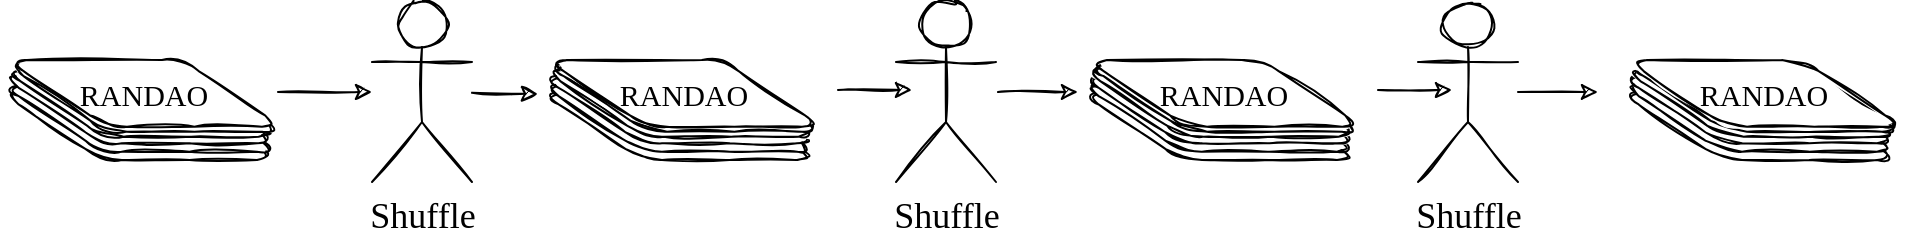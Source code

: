 <mxfile version="17.4.1" type="github" pages="8">
  <diagram id="swjVrMKwIJOuW-R1iBgw" name="shuffle">
    <mxGraphModel dx="2062" dy="1091" grid="1" gridSize="10" guides="1" tooltips="1" connect="1" arrows="1" fold="1" page="1" pageScale="1" pageWidth="850" pageHeight="1100" math="0" shadow="0">
      <root>
        <mxCell id="0" />
        <mxCell id="1" parent="0" />
        <mxCell id="fFoQV893W-BJZJalTyda-7" value="" style="group" parent="1" vertex="1" connectable="0">
          <mxGeometry x="52" y="130" width="140" height="50" as="geometry" />
        </mxCell>
        <mxCell id="fFoQV893W-BJZJalTyda-1" value="" style="shape=parallelogram;perimeter=parallelogramPerimeter;whiteSpace=wrap;html=1;fixedSize=1;rounded=1;sketch=1;fillStyle=solid;strokeWidth=1;fillColor=default;size=50;flipH=1;" parent="fFoQV893W-BJZJalTyda-7" vertex="1">
          <mxGeometry y="16.667" width="137.515" height="33.333" as="geometry" />
        </mxCell>
        <mxCell id="fFoQV893W-BJZJalTyda-2" value="" style="shape=parallelogram;perimeter=parallelogramPerimeter;whiteSpace=wrap;html=1;fixedSize=1;rounded=1;sketch=1;fillStyle=solid;strokeWidth=1;fillColor=default;size=50;flipH=1;" parent="fFoQV893W-BJZJalTyda-7" vertex="1">
          <mxGeometry y="12.5" width="137.515" height="33.333" as="geometry" />
        </mxCell>
        <mxCell id="fFoQV893W-BJZJalTyda-3" value="" style="shape=parallelogram;perimeter=parallelogramPerimeter;whiteSpace=wrap;html=1;fixedSize=1;rounded=1;sketch=1;fillStyle=solid;strokeWidth=1;fillColor=default;size=50;flipH=1;" parent="fFoQV893W-BJZJalTyda-7" vertex="1">
          <mxGeometry y="8.333" width="137.515" height="33.333" as="geometry" />
        </mxCell>
        <mxCell id="fFoQV893W-BJZJalTyda-4" value="" style="shape=parallelogram;perimeter=parallelogramPerimeter;whiteSpace=wrap;html=1;fixedSize=1;rounded=1;sketch=1;fillStyle=solid;strokeWidth=1;fillColor=default;size=50;flipH=1;" parent="fFoQV893W-BJZJalTyda-7" vertex="1">
          <mxGeometry x="0.828" y="5" width="137.515" height="33.333" as="geometry" />
        </mxCell>
        <mxCell id="fFoQV893W-BJZJalTyda-5" value="" style="shape=parallelogram;perimeter=parallelogramPerimeter;whiteSpace=wrap;html=1;fixedSize=1;rounded=1;sketch=1;fillStyle=solid;strokeWidth=1;fillColor=default;size=50;flipH=1;" parent="fFoQV893W-BJZJalTyda-7" vertex="1">
          <mxGeometry x="2.485" y="2.5" width="137.515" height="33.333" as="geometry" />
        </mxCell>
        <mxCell id="fFoQV893W-BJZJalTyda-6" value="&lt;font data-font-src=&quot;https://fonts.googleapis.com/css?family=Gloria+Hallelujah&quot; style=&quot;font-size: 15px&quot; face=&quot;Gloria Hallelujah&quot;&gt;RANDAO&lt;/font&gt;" style="shape=parallelogram;perimeter=parallelogramPerimeter;whiteSpace=wrap;html=1;fixedSize=1;rounded=1;sketch=1;fillStyle=solid;strokeWidth=1;fillColor=default;size=50;flipH=1;" parent="fFoQV893W-BJZJalTyda-7" vertex="1">
          <mxGeometry x="2.485" width="137.515" height="33.333" as="geometry" />
        </mxCell>
        <mxCell id="fFoQV893W-BJZJalTyda-8" value="Shuffle" style="shape=umlActor;verticalLabelPosition=bottom;verticalAlign=top;html=1;outlineConnect=0;rounded=1;sketch=1;fillStyle=solid;strokeWidth=1;fillColor=#FFFFFF;fontSize=18;fontFamily=Gloria Hallelujah;fontSource=https%3A%2F%2Ffonts.googleapis.com%2Fcss%3Ffamily%3DGloria%2BHallelujah;" parent="1" vertex="1">
          <mxGeometry x="237" y="101" width="50" height="90" as="geometry" />
        </mxCell>
        <mxCell id="fFoQV893W-BJZJalTyda-14" value="" style="group" parent="1" vertex="1" connectable="0">
          <mxGeometry x="322" y="130" width="140" height="50" as="geometry" />
        </mxCell>
        <mxCell id="fFoQV893W-BJZJalTyda-15" value="" style="shape=parallelogram;perimeter=parallelogramPerimeter;whiteSpace=wrap;html=1;fixedSize=1;rounded=1;sketch=1;fillStyle=solid;strokeWidth=1;fillColor=default;size=50;flipH=1;" parent="fFoQV893W-BJZJalTyda-14" vertex="1">
          <mxGeometry y="16.667" width="137.515" height="33.333" as="geometry" />
        </mxCell>
        <mxCell id="fFoQV893W-BJZJalTyda-16" value="" style="shape=parallelogram;perimeter=parallelogramPerimeter;whiteSpace=wrap;html=1;fixedSize=1;rounded=1;sketch=1;fillStyle=solid;strokeWidth=1;fillColor=default;size=50;flipH=1;" parent="fFoQV893W-BJZJalTyda-14" vertex="1">
          <mxGeometry y="12.5" width="137.515" height="33.333" as="geometry" />
        </mxCell>
        <mxCell id="fFoQV893W-BJZJalTyda-17" value="" style="shape=parallelogram;perimeter=parallelogramPerimeter;whiteSpace=wrap;html=1;fixedSize=1;rounded=1;sketch=1;fillStyle=solid;strokeWidth=1;fillColor=default;size=50;flipH=1;" parent="fFoQV893W-BJZJalTyda-14" vertex="1">
          <mxGeometry y="8.333" width="137.515" height="33.333" as="geometry" />
        </mxCell>
        <mxCell id="fFoQV893W-BJZJalTyda-18" value="" style="shape=parallelogram;perimeter=parallelogramPerimeter;whiteSpace=wrap;html=1;fixedSize=1;rounded=1;sketch=1;fillStyle=solid;strokeWidth=1;fillColor=default;size=50;flipH=1;" parent="fFoQV893W-BJZJalTyda-14" vertex="1">
          <mxGeometry x="0.828" y="5" width="137.515" height="33.333" as="geometry" />
        </mxCell>
        <mxCell id="fFoQV893W-BJZJalTyda-19" value="" style="shape=parallelogram;perimeter=parallelogramPerimeter;whiteSpace=wrap;html=1;fixedSize=1;rounded=1;sketch=1;fillStyle=solid;strokeWidth=1;fillColor=default;size=50;flipH=1;" parent="fFoQV893W-BJZJalTyda-14" vertex="1">
          <mxGeometry x="2.485" y="2.5" width="137.515" height="33.333" as="geometry" />
        </mxCell>
        <mxCell id="fFoQV893W-BJZJalTyda-20" value="&lt;font data-font-src=&quot;https://fonts.googleapis.com/css?family=Gloria+Hallelujah&quot; style=&quot;font-size: 15px&quot; face=&quot;Gloria Hallelujah&quot;&gt;RANDAO&lt;/font&gt;" style="shape=parallelogram;perimeter=parallelogramPerimeter;whiteSpace=wrap;html=1;fixedSize=1;rounded=1;sketch=1;fillStyle=solid;strokeWidth=1;fillColor=default;size=50;flipH=1;" parent="fFoQV893W-BJZJalTyda-14" vertex="1">
          <mxGeometry x="2.485" width="137.515" height="33.333" as="geometry" />
        </mxCell>
        <mxCell id="fFoQV893W-BJZJalTyda-21" value="Shuffle" style="shape=umlActor;verticalLabelPosition=bottom;verticalAlign=top;html=1;outlineConnect=0;rounded=1;sketch=1;fillStyle=solid;strokeWidth=1;fillColor=#FFFFFF;fontSize=18;fontFamily=Gloria Hallelujah;fontSource=https%3A%2F%2Ffonts.googleapis.com%2Fcss%3Ffamily%3DGloria%2BHallelujah;" parent="1" vertex="1">
          <mxGeometry x="760" y="101" width="50" height="90" as="geometry" />
        </mxCell>
        <mxCell id="fFoQV893W-BJZJalTyda-22" value="" style="group" parent="1" vertex="1" connectable="0">
          <mxGeometry x="592" y="130" width="140" height="50" as="geometry" />
        </mxCell>
        <mxCell id="fFoQV893W-BJZJalTyda-23" value="" style="shape=parallelogram;perimeter=parallelogramPerimeter;whiteSpace=wrap;html=1;fixedSize=1;rounded=1;sketch=1;fillStyle=solid;strokeWidth=1;fillColor=default;size=50;flipH=1;" parent="fFoQV893W-BJZJalTyda-22" vertex="1">
          <mxGeometry y="16.667" width="137.515" height="33.333" as="geometry" />
        </mxCell>
        <mxCell id="fFoQV893W-BJZJalTyda-24" value="" style="shape=parallelogram;perimeter=parallelogramPerimeter;whiteSpace=wrap;html=1;fixedSize=1;rounded=1;sketch=1;fillStyle=solid;strokeWidth=1;fillColor=default;size=50;flipH=1;" parent="fFoQV893W-BJZJalTyda-22" vertex="1">
          <mxGeometry y="12.5" width="137.515" height="33.333" as="geometry" />
        </mxCell>
        <mxCell id="fFoQV893W-BJZJalTyda-25" value="" style="shape=parallelogram;perimeter=parallelogramPerimeter;whiteSpace=wrap;html=1;fixedSize=1;rounded=1;sketch=1;fillStyle=solid;strokeWidth=1;fillColor=default;size=50;flipH=1;" parent="fFoQV893W-BJZJalTyda-22" vertex="1">
          <mxGeometry y="8.333" width="137.515" height="33.333" as="geometry" />
        </mxCell>
        <mxCell id="fFoQV893W-BJZJalTyda-26" value="" style="shape=parallelogram;perimeter=parallelogramPerimeter;whiteSpace=wrap;html=1;fixedSize=1;rounded=1;sketch=1;fillStyle=solid;strokeWidth=1;fillColor=default;size=50;flipH=1;" parent="fFoQV893W-BJZJalTyda-22" vertex="1">
          <mxGeometry x="0.828" y="5" width="137.515" height="33.333" as="geometry" />
        </mxCell>
        <mxCell id="fFoQV893W-BJZJalTyda-27" value="" style="shape=parallelogram;perimeter=parallelogramPerimeter;whiteSpace=wrap;html=1;fixedSize=1;rounded=1;sketch=1;fillStyle=solid;strokeWidth=1;fillColor=default;size=50;flipH=1;" parent="fFoQV893W-BJZJalTyda-22" vertex="1">
          <mxGeometry x="2.485" y="2.5" width="137.515" height="33.333" as="geometry" />
        </mxCell>
        <mxCell id="fFoQV893W-BJZJalTyda-28" value="&lt;font data-font-src=&quot;https://fonts.googleapis.com/css?family=Gloria+Hallelujah&quot; style=&quot;font-size: 15px&quot; face=&quot;Gloria Hallelujah&quot;&gt;RANDAO&lt;/font&gt;" style="shape=parallelogram;perimeter=parallelogramPerimeter;whiteSpace=wrap;html=1;fixedSize=1;rounded=1;sketch=1;fillStyle=solid;strokeWidth=1;fillColor=#FFFFFF;size=50;flipH=1;" parent="fFoQV893W-BJZJalTyda-22" vertex="1">
          <mxGeometry x="2.485" width="137.515" height="33.333" as="geometry" />
        </mxCell>
        <mxCell id="fFoQV893W-BJZJalTyda-29" value="Shuffle" style="shape=umlActor;verticalLabelPosition=bottom;verticalAlign=top;html=1;outlineConnect=0;rounded=1;sketch=1;fillStyle=solid;strokeWidth=1;fillColor=#FFFFFF;fontSize=18;fontFamily=Gloria Hallelujah;fontSource=https%3A%2F%2Ffonts.googleapis.com%2Fcss%3Ffamily%3DGloria%2BHallelujah;" parent="1" vertex="1">
          <mxGeometry x="499" y="101" width="50" height="90" as="geometry" />
        </mxCell>
        <mxCell id="fFoQV893W-BJZJalTyda-31" value="" style="group" parent="1" vertex="1" connectable="0">
          <mxGeometry x="862" y="130" width="140" height="50" as="geometry" />
        </mxCell>
        <mxCell id="fFoQV893W-BJZJalTyda-32" value="" style="shape=parallelogram;perimeter=parallelogramPerimeter;whiteSpace=wrap;html=1;fixedSize=1;rounded=1;sketch=1;fillStyle=solid;strokeWidth=1;fillColor=default;size=50;flipH=1;" parent="fFoQV893W-BJZJalTyda-31" vertex="1">
          <mxGeometry y="16.667" width="137.515" height="33.333" as="geometry" />
        </mxCell>
        <mxCell id="fFoQV893W-BJZJalTyda-33" value="" style="shape=parallelogram;perimeter=parallelogramPerimeter;whiteSpace=wrap;html=1;fixedSize=1;rounded=1;sketch=1;fillStyle=solid;strokeWidth=1;fillColor=default;size=50;flipH=1;" parent="fFoQV893W-BJZJalTyda-31" vertex="1">
          <mxGeometry y="12.5" width="137.515" height="33.333" as="geometry" />
        </mxCell>
        <mxCell id="fFoQV893W-BJZJalTyda-34" value="" style="shape=parallelogram;perimeter=parallelogramPerimeter;whiteSpace=wrap;html=1;fixedSize=1;rounded=1;sketch=1;fillStyle=solid;strokeWidth=1;fillColor=default;size=50;flipH=1;" parent="fFoQV893W-BJZJalTyda-31" vertex="1">
          <mxGeometry y="8.333" width="137.515" height="33.333" as="geometry" />
        </mxCell>
        <mxCell id="fFoQV893W-BJZJalTyda-35" value="" style="shape=parallelogram;perimeter=parallelogramPerimeter;whiteSpace=wrap;html=1;fixedSize=1;rounded=1;sketch=1;fillStyle=solid;strokeWidth=1;fillColor=default;size=50;flipH=1;" parent="fFoQV893W-BJZJalTyda-31" vertex="1">
          <mxGeometry x="0.828" y="5" width="137.515" height="33.333" as="geometry" />
        </mxCell>
        <mxCell id="fFoQV893W-BJZJalTyda-36" value="" style="shape=parallelogram;perimeter=parallelogramPerimeter;whiteSpace=wrap;html=1;fixedSize=1;rounded=1;sketch=1;fillStyle=solid;strokeWidth=1;fillColor=default;size=50;flipH=1;" parent="fFoQV893W-BJZJalTyda-31" vertex="1">
          <mxGeometry x="2.485" y="2.5" width="137.515" height="33.333" as="geometry" />
        </mxCell>
        <mxCell id="fFoQV893W-BJZJalTyda-37" value="&lt;font style=&quot;font-size: 15px&quot; data-font-src=&quot;https://fonts.googleapis.com/css?family=Gloria+Hallelujah&quot; face=&quot;Gloria Hallelujah&quot;&gt;RANDAO&lt;/font&gt;" style="shape=parallelogram;perimeter=parallelogramPerimeter;whiteSpace=wrap;html=1;fixedSize=1;rounded=1;sketch=1;fillStyle=solid;strokeWidth=1;fillColor=#FFFFFF;size=50;flipH=1;" parent="fFoQV893W-BJZJalTyda-31" vertex="1">
          <mxGeometry x="2.485" width="137.515" height="33.333" as="geometry" />
        </mxCell>
        <mxCell id="fFoQV893W-BJZJalTyda-38" value="" style="endArrow=classic;html=1;rounded=1;sketch=1;fontSize=18;" parent="1" target="fFoQV893W-BJZJalTyda-8" edge="1">
          <mxGeometry width="50" height="50" relative="1" as="geometry">
            <mxPoint x="190" y="146" as="sourcePoint" />
            <mxPoint x="450" y="530" as="targetPoint" />
          </mxGeometry>
        </mxCell>
        <mxCell id="fFoQV893W-BJZJalTyda-39" value="" style="endArrow=classic;html=1;rounded=1;sketch=1;fontSize=18;" parent="1" source="fFoQV893W-BJZJalTyda-8" edge="1">
          <mxGeometry width="50" height="50" relative="1" as="geometry">
            <mxPoint x="289" y="147" as="sourcePoint" />
            <mxPoint x="320" y="147" as="targetPoint" />
          </mxGeometry>
        </mxCell>
        <mxCell id="fFoQV893W-BJZJalTyda-40" value="" style="endArrow=classic;html=1;rounded=1;sketch=1;fontSize=18;" parent="1" edge="1">
          <mxGeometry width="50" height="50" relative="1" as="geometry">
            <mxPoint x="470" y="145" as="sourcePoint" />
            <mxPoint x="507" y="145" as="targetPoint" />
          </mxGeometry>
        </mxCell>
        <mxCell id="fFoQV893W-BJZJalTyda-41" value="" style="endArrow=classic;html=1;rounded=1;sketch=1;fontSize=18;" parent="1" edge="1">
          <mxGeometry width="50" height="50" relative="1" as="geometry">
            <mxPoint x="550" y="146" as="sourcePoint" />
            <mxPoint x="590" y="146" as="targetPoint" />
          </mxGeometry>
        </mxCell>
        <mxCell id="fFoQV893W-BJZJalTyda-42" value="" style="endArrow=classic;html=1;rounded=1;sketch=1;fontSize=18;" parent="1" edge="1">
          <mxGeometry width="50" height="50" relative="1" as="geometry">
            <mxPoint x="740" y="145" as="sourcePoint" />
            <mxPoint x="777" y="145" as="targetPoint" />
          </mxGeometry>
        </mxCell>
        <mxCell id="fFoQV893W-BJZJalTyda-43" value="" style="endArrow=classic;html=1;rounded=1;sketch=1;fontSize=18;" parent="1" source="fFoQV893W-BJZJalTyda-21" edge="1">
          <mxGeometry width="50" height="50" relative="1" as="geometry">
            <mxPoint x="829" y="146" as="sourcePoint" />
            <mxPoint x="850" y="146" as="targetPoint" />
          </mxGeometry>
        </mxCell>
      </root>
    </mxGraphModel>
  </diagram>
  <diagram name="reveal" id="Lj-xQ2MsKgytik4VeGju">
    <mxGraphModel dx="2062" dy="1091" grid="1" gridSize="10" guides="1" tooltips="1" connect="1" arrows="1" fold="1" page="1" pageScale="1" pageWidth="850" pageHeight="1100" math="0" shadow="0">
      <root>
        <mxCell id="kjfETcayTXHE-phNQupw-0" />
        <mxCell id="kjfETcayTXHE-phNQupw-1" parent="kjfETcayTXHE-phNQupw-0" />
        <mxCell id="kjfETcayTXHE-phNQupw-2" value="" style="group" vertex="1" connectable="0" parent="kjfETcayTXHE-phNQupw-1">
          <mxGeometry x="330" y="264" width="140" height="50" as="geometry" />
        </mxCell>
        <mxCell id="kjfETcayTXHE-phNQupw-3" value="" style="shape=parallelogram;perimeter=parallelogramPerimeter;whiteSpace=wrap;html=1;fixedSize=1;rounded=1;sketch=1;fillStyle=solid;strokeWidth=1;fillColor=default;size=50;flipH=1;" vertex="1" parent="kjfETcayTXHE-phNQupw-2">
          <mxGeometry y="16.667" width="137.515" height="33.333" as="geometry" />
        </mxCell>
        <mxCell id="kjfETcayTXHE-phNQupw-4" value="" style="shape=parallelogram;perimeter=parallelogramPerimeter;whiteSpace=wrap;html=1;fixedSize=1;rounded=1;sketch=1;fillStyle=solid;strokeWidth=1;fillColor=default;size=50;flipH=1;" vertex="1" parent="kjfETcayTXHE-phNQupw-2">
          <mxGeometry y="12.5" width="137.515" height="33.333" as="geometry" />
        </mxCell>
        <mxCell id="kjfETcayTXHE-phNQupw-5" value="" style="shape=parallelogram;perimeter=parallelogramPerimeter;whiteSpace=wrap;html=1;fixedSize=1;rounded=1;sketch=1;fillStyle=solid;strokeWidth=1;fillColor=default;size=50;flipH=1;" vertex="1" parent="kjfETcayTXHE-phNQupw-2">
          <mxGeometry y="8.333" width="137.515" height="33.333" as="geometry" />
        </mxCell>
        <mxCell id="kjfETcayTXHE-phNQupw-6" value="" style="shape=parallelogram;perimeter=parallelogramPerimeter;whiteSpace=wrap;html=1;fixedSize=1;rounded=1;sketch=1;fillStyle=solid;strokeWidth=1;fillColor=default;size=50;flipH=1;" vertex="1" parent="kjfETcayTXHE-phNQupw-2">
          <mxGeometry x="0.828" y="5" width="137.515" height="33.333" as="geometry" />
        </mxCell>
        <mxCell id="kjfETcayTXHE-phNQupw-7" value="" style="shape=parallelogram;perimeter=parallelogramPerimeter;whiteSpace=wrap;html=1;fixedSize=1;rounded=1;sketch=1;fillStyle=solid;strokeWidth=1;fillColor=default;size=50;flipH=1;" vertex="1" parent="kjfETcayTXHE-phNQupw-2">
          <mxGeometry x="2.485" y="2.5" width="137.515" height="33.333" as="geometry" />
        </mxCell>
        <mxCell id="kjfETcayTXHE-phNQupw-8" value="&lt;font data-font-src=&quot;https://fonts.googleapis.com/css?family=Gloria+Hallelujah&quot; style=&quot;font-size: 15px&quot; face=&quot;Gloria Hallelujah&quot;&gt;RANDAO&lt;/font&gt;" style="shape=parallelogram;perimeter=parallelogramPerimeter;whiteSpace=wrap;html=1;fixedSize=1;rounded=1;sketch=1;fillStyle=solid;strokeWidth=1;fillColor=default;size=50;flipH=1;" vertex="1" parent="kjfETcayTXHE-phNQupw-2">
          <mxGeometry x="2.485" width="137.515" height="33.333" as="geometry" />
        </mxCell>
        <mxCell id="kjfETcayTXHE-phNQupw-10" value="" style="group" vertex="1" connectable="0" parent="kjfETcayTXHE-phNQupw-1">
          <mxGeometry x="778" y="264" width="140" height="50" as="geometry" />
        </mxCell>
        <mxCell id="kjfETcayTXHE-phNQupw-11" value="" style="shape=parallelogram;perimeter=parallelogramPerimeter;whiteSpace=wrap;html=1;fixedSize=1;rounded=1;sketch=1;fillStyle=solid;strokeWidth=1;fillColor=default;size=50;flipH=1;" vertex="1" parent="kjfETcayTXHE-phNQupw-10">
          <mxGeometry y="16.667" width="137.515" height="33.333" as="geometry" />
        </mxCell>
        <mxCell id="kjfETcayTXHE-phNQupw-12" value="" style="shape=parallelogram;perimeter=parallelogramPerimeter;whiteSpace=wrap;html=1;fixedSize=1;rounded=1;sketch=1;fillStyle=solid;strokeWidth=1;fillColor=default;size=50;flipH=1;" vertex="1" parent="kjfETcayTXHE-phNQupw-10">
          <mxGeometry y="12.5" width="137.515" height="33.333" as="geometry" />
        </mxCell>
        <mxCell id="kjfETcayTXHE-phNQupw-13" value="" style="shape=parallelogram;perimeter=parallelogramPerimeter;whiteSpace=wrap;html=1;fixedSize=1;rounded=1;sketch=1;fillStyle=solid;strokeWidth=1;fillColor=default;size=50;flipH=1;" vertex="1" parent="kjfETcayTXHE-phNQupw-10">
          <mxGeometry y="8.333" width="137.515" height="33.333" as="geometry" />
        </mxCell>
        <mxCell id="kjfETcayTXHE-phNQupw-14" value="" style="shape=parallelogram;perimeter=parallelogramPerimeter;whiteSpace=wrap;html=1;fixedSize=1;rounded=1;sketch=1;fillStyle=solid;strokeWidth=1;fillColor=default;size=50;flipH=1;" vertex="1" parent="kjfETcayTXHE-phNQupw-10">
          <mxGeometry x="0.828" y="5" width="137.515" height="33.333" as="geometry" />
        </mxCell>
        <mxCell id="kjfETcayTXHE-phNQupw-15" value="" style="shape=parallelogram;perimeter=parallelogramPerimeter;whiteSpace=wrap;html=1;fixedSize=1;rounded=1;sketch=1;fillStyle=solid;strokeWidth=1;fillColor=default;size=50;flipH=1;" vertex="1" parent="kjfETcayTXHE-phNQupw-10">
          <mxGeometry x="2.485" y="2.5" width="137.515" height="33.333" as="geometry" />
        </mxCell>
        <mxCell id="kjfETcayTXHE-phNQupw-16" value="&lt;font data-font-src=&quot;https://fonts.googleapis.com/css?family=Gloria+Hallelujah&quot; style=&quot;font-size: 15px&quot; face=&quot;Gloria Hallelujah&quot;&gt;RANDAO&lt;/font&gt;" style="shape=parallelogram;perimeter=parallelogramPerimeter;whiteSpace=wrap;html=1;fixedSize=1;rounded=1;sketch=1;fillStyle=solid;strokeWidth=1;fillColor=default;size=50;flipH=1;" vertex="1" parent="kjfETcayTXHE-phNQupw-10">
          <mxGeometry x="2.485" width="137.515" height="33.333" as="geometry" />
        </mxCell>
        <mxCell id="kjfETcayTXHE-phNQupw-34" value="" style="endArrow=classic;html=1;rounded=1;sketch=1;fontSize=18;" edge="1" parent="kjfETcayTXHE-phNQupw-1">
          <mxGeometry width="50" height="50" relative="1" as="geometry">
            <mxPoint x="728" y="286.431" as="sourcePoint" />
            <mxPoint x="761" y="287" as="targetPoint" />
          </mxGeometry>
        </mxCell>
        <mxCell id="PVD98KHxXYARChhud8Tx-1" value="&lt;font data-font-src=&quot;https://fonts.googleapis.com/css?family=Gloria+Hallelujah&quot; style=&quot;font-size: 18px&quot; face=&quot;Gloria Hallelujah&quot;&gt;Signature&lt;/font&gt;" style="shape=document;whiteSpace=wrap;html=1;boundedLbl=1;shadow=0;sketch=1;fillStyle=hachure;strokeColor=default;strokeWidth=1;fillColor=#000000;" vertex="1" parent="kjfETcayTXHE-phNQupw-1">
          <mxGeometry x="606" y="268" width="90" height="42" as="geometry" />
        </mxCell>
        <mxCell id="PVD98KHxXYARChhud8Tx-2" value="&lt;font style=&quot;font-size: 21px&quot;&gt;Hash&lt;/font&gt;" style="text;html=1;strokeColor=none;fillColor=none;align=center;verticalAlign=middle;whiteSpace=wrap;rounded=0;sketch=1;fontFamily=Gloria Hallelujah;fontSource=https%3A%2F%2Ffonts.googleapis.com%2Fcss%3Ffamily%3DGloria%2BHallelujah;fontSize=18;" vertex="1" parent="kjfETcayTXHE-phNQupw-1">
          <mxGeometry x="536" y="268" width="60" height="30" as="geometry" />
        </mxCell>
        <mxCell id="PVD98KHxXYARChhud8Tx-6" value="" style="group" vertex="1" connectable="0" parent="kjfETcayTXHE-phNQupw-1">
          <mxGeometry x="490" y="270" width="30" height="30" as="geometry" />
        </mxCell>
        <mxCell id="PVD98KHxXYARChhud8Tx-3" value="" style="ellipse;whiteSpace=wrap;html=1;aspect=fixed;sketch=1;fontFamily=Gloria Hallelujah;fontSource=https%3A%2F%2Ffonts.googleapis.com%2Fcss%3Ffamily%3DGloria%2BHallelujah;fontSize=18;" vertex="1" parent="PVD98KHxXYARChhud8Tx-6">
          <mxGeometry width="30" height="30" as="geometry" />
        </mxCell>
        <mxCell id="PVD98KHxXYARChhud8Tx-4" value="" style="endArrow=none;html=1;rounded=0;fontFamily=Gloria Hallelujah;fontSource=https%3A%2F%2Ffonts.googleapis.com%2Fcss%3Ffamily%3DGloria%2BHallelujah;fontSize=18;exitX=0;exitY=1;exitDx=0;exitDy=0;entryX=1;entryY=0;entryDx=0;entryDy=0;sketch=1;" edge="1" parent="PVD98KHxXYARChhud8Tx-6" source="PVD98KHxXYARChhud8Tx-3" target="PVD98KHxXYARChhud8Tx-3">
          <mxGeometry width="50" height="50" relative="1" as="geometry">
            <mxPoint x="670" y="240" as="sourcePoint" />
            <mxPoint x="720" y="190" as="targetPoint" />
          </mxGeometry>
        </mxCell>
        <mxCell id="PVD98KHxXYARChhud8Tx-5" value="" style="endArrow=none;html=1;rounded=0;fontFamily=Gloria Hallelujah;fontSource=https%3A%2F%2Ffonts.googleapis.com%2Fcss%3Ffamily%3DGloria%2BHallelujah;fontSize=18;exitX=0;exitY=0;exitDx=0;exitDy=0;entryX=1;entryY=1;entryDx=0;entryDy=0;sketch=1;" edge="1" parent="PVD98KHxXYARChhud8Tx-6" source="PVD98KHxXYARChhud8Tx-3" target="PVD98KHxXYARChhud8Tx-3">
          <mxGeometry width="50" height="50" relative="1" as="geometry">
            <mxPoint x="14.393" y="35.607" as="sourcePoint" />
            <mxPoint x="35.607" y="14.393" as="targetPoint" />
          </mxGeometry>
        </mxCell>
        <mxCell id="PVD98KHxXYARChhud8Tx-9" value="" style="curved=1;endArrow=none;html=1;rounded=0;sketch=1;fontFamily=Gloria Hallelujah;fontSource=https%3A%2F%2Ffonts.googleapis.com%2Fcss%3Ffamily%3DGloria%2BHallelujah;fontSize=21;endFill=0;" edge="1" parent="kjfETcayTXHE-phNQupw-1">
          <mxGeometry width="50" height="50" relative="1" as="geometry">
            <mxPoint x="601" y="320" as="sourcePoint" />
            <mxPoint x="601" y="250" as="targetPoint" />
            <Array as="points">
              <mxPoint x="586" y="284" />
            </Array>
          </mxGeometry>
        </mxCell>
        <mxCell id="PVD98KHxXYARChhud8Tx-10" value="" style="curved=1;endArrow=none;html=1;rounded=0;sketch=1;fontFamily=Gloria Hallelujah;fontSource=https%3A%2F%2Ffonts.googleapis.com%2Fcss%3Ffamily%3DGloria%2BHallelujah;fontSize=21;endFill=0;" edge="1" parent="kjfETcayTXHE-phNQupw-1">
          <mxGeometry width="50" height="50" relative="1" as="geometry">
            <mxPoint x="698" y="251" as="sourcePoint" />
            <mxPoint x="698" y="321" as="targetPoint" />
            <Array as="points">
              <mxPoint x="713" y="284" />
            </Array>
          </mxGeometry>
        </mxCell>
        <mxCell id="pA-ZdeNyGUvDI2YXU83K-0" value="" style="group" vertex="1" connectable="0" parent="kjfETcayTXHE-phNQupw-1">
          <mxGeometry x="52" y="130" width="140" height="50" as="geometry" />
        </mxCell>
        <mxCell id="pA-ZdeNyGUvDI2YXU83K-1" value="" style="shape=parallelogram;perimeter=parallelogramPerimeter;whiteSpace=wrap;html=1;fixedSize=1;rounded=1;sketch=1;fillStyle=solid;strokeWidth=1;fillColor=default;size=50;flipH=1;" vertex="1" parent="pA-ZdeNyGUvDI2YXU83K-0">
          <mxGeometry y="16.667" width="137.515" height="33.333" as="geometry" />
        </mxCell>
        <mxCell id="pA-ZdeNyGUvDI2YXU83K-2" value="" style="shape=parallelogram;perimeter=parallelogramPerimeter;whiteSpace=wrap;html=1;fixedSize=1;rounded=1;sketch=1;fillStyle=solid;strokeWidth=1;fillColor=default;size=50;flipH=1;" vertex="1" parent="pA-ZdeNyGUvDI2YXU83K-0">
          <mxGeometry y="12.5" width="137.515" height="33.333" as="geometry" />
        </mxCell>
        <mxCell id="pA-ZdeNyGUvDI2YXU83K-3" value="" style="shape=parallelogram;perimeter=parallelogramPerimeter;whiteSpace=wrap;html=1;fixedSize=1;rounded=1;sketch=1;fillStyle=solid;strokeWidth=1;fillColor=default;size=50;flipH=1;" vertex="1" parent="pA-ZdeNyGUvDI2YXU83K-0">
          <mxGeometry y="8.333" width="137.515" height="33.333" as="geometry" />
        </mxCell>
        <mxCell id="pA-ZdeNyGUvDI2YXU83K-4" value="" style="shape=parallelogram;perimeter=parallelogramPerimeter;whiteSpace=wrap;html=1;fixedSize=1;rounded=1;sketch=1;fillStyle=solid;strokeWidth=1;fillColor=default;size=50;flipH=1;" vertex="1" parent="pA-ZdeNyGUvDI2YXU83K-0">
          <mxGeometry x="0.828" y="5" width="137.515" height="33.333" as="geometry" />
        </mxCell>
        <mxCell id="pA-ZdeNyGUvDI2YXU83K-5" value="" style="shape=parallelogram;perimeter=parallelogramPerimeter;whiteSpace=wrap;html=1;fixedSize=1;rounded=1;sketch=1;fillStyle=solid;strokeWidth=1;fillColor=default;size=50;flipH=1;" vertex="1" parent="pA-ZdeNyGUvDI2YXU83K-0">
          <mxGeometry x="2.485" y="2.5" width="137.515" height="33.333" as="geometry" />
        </mxCell>
        <mxCell id="pA-ZdeNyGUvDI2YXU83K-6" value="&lt;font data-font-src=&quot;https://fonts.googleapis.com/css?family=Gloria+Hallelujah&quot; style=&quot;font-size: 15px&quot; face=&quot;Gloria Hallelujah&quot;&gt;RANDAO&lt;/font&gt;" style="shape=parallelogram;perimeter=parallelogramPerimeter;whiteSpace=wrap;html=1;fixedSize=1;rounded=1;sketch=1;fillStyle=solid;strokeWidth=1;fillColor=default;size=50;flipH=1;" vertex="1" parent="pA-ZdeNyGUvDI2YXU83K-0">
          <mxGeometry x="2.485" width="137.515" height="33.333" as="geometry" />
        </mxCell>
        <mxCell id="pA-ZdeNyGUvDI2YXU83K-7" value="Shuffle" style="shape=umlActor;verticalLabelPosition=bottom;verticalAlign=top;html=1;outlineConnect=0;rounded=1;sketch=1;fillStyle=solid;strokeWidth=1;fillColor=#FFFFFF;fontSize=18;fontFamily=Gloria Hallelujah;fontSource=https%3A%2F%2Ffonts.googleapis.com%2Fcss%3Ffamily%3DGloria%2BHallelujah;" vertex="1" parent="kjfETcayTXHE-phNQupw-1">
          <mxGeometry x="237" y="101" width="50" height="90" as="geometry" />
        </mxCell>
        <mxCell id="pA-ZdeNyGUvDI2YXU83K-8" value="" style="group" vertex="1" connectable="0" parent="kjfETcayTXHE-phNQupw-1">
          <mxGeometry x="322" y="130" width="140" height="50" as="geometry" />
        </mxCell>
        <mxCell id="pA-ZdeNyGUvDI2YXU83K-9" value="" style="shape=parallelogram;perimeter=parallelogramPerimeter;whiteSpace=wrap;html=1;fixedSize=1;rounded=1;sketch=1;fillStyle=solid;strokeWidth=1;fillColor=default;size=50;flipH=1;" vertex="1" parent="pA-ZdeNyGUvDI2YXU83K-8">
          <mxGeometry y="16.667" width="137.515" height="33.333" as="geometry" />
        </mxCell>
        <mxCell id="pA-ZdeNyGUvDI2YXU83K-10" value="" style="shape=parallelogram;perimeter=parallelogramPerimeter;whiteSpace=wrap;html=1;fixedSize=1;rounded=1;sketch=1;fillStyle=solid;strokeWidth=1;fillColor=default;size=50;flipH=1;" vertex="1" parent="pA-ZdeNyGUvDI2YXU83K-8">
          <mxGeometry y="12.5" width="137.515" height="33.333" as="geometry" />
        </mxCell>
        <mxCell id="pA-ZdeNyGUvDI2YXU83K-11" value="" style="shape=parallelogram;perimeter=parallelogramPerimeter;whiteSpace=wrap;html=1;fixedSize=1;rounded=1;sketch=1;fillStyle=solid;strokeWidth=1;fillColor=default;size=50;flipH=1;" vertex="1" parent="pA-ZdeNyGUvDI2YXU83K-8">
          <mxGeometry y="8.333" width="137.515" height="33.333" as="geometry" />
        </mxCell>
        <mxCell id="pA-ZdeNyGUvDI2YXU83K-12" value="" style="shape=parallelogram;perimeter=parallelogramPerimeter;whiteSpace=wrap;html=1;fixedSize=1;rounded=1;sketch=1;fillStyle=solid;strokeWidth=1;fillColor=default;size=50;flipH=1;" vertex="1" parent="pA-ZdeNyGUvDI2YXU83K-8">
          <mxGeometry x="0.828" y="5" width="137.515" height="33.333" as="geometry" />
        </mxCell>
        <mxCell id="pA-ZdeNyGUvDI2YXU83K-13" value="" style="shape=parallelogram;perimeter=parallelogramPerimeter;whiteSpace=wrap;html=1;fixedSize=1;rounded=1;sketch=1;fillStyle=solid;strokeWidth=1;fillColor=default;size=50;flipH=1;" vertex="1" parent="pA-ZdeNyGUvDI2YXU83K-8">
          <mxGeometry x="2.485" y="2.5" width="137.515" height="33.333" as="geometry" />
        </mxCell>
        <mxCell id="pA-ZdeNyGUvDI2YXU83K-14" value="&lt;font data-font-src=&quot;https://fonts.googleapis.com/css?family=Gloria+Hallelujah&quot; style=&quot;font-size: 15px&quot; face=&quot;Gloria Hallelujah&quot;&gt;RANDAO&lt;/font&gt;" style="shape=parallelogram;perimeter=parallelogramPerimeter;whiteSpace=wrap;html=1;fixedSize=1;rounded=1;sketch=1;fillStyle=solid;strokeWidth=1;fillColor=default;size=50;flipH=1;" vertex="1" parent="pA-ZdeNyGUvDI2YXU83K-8">
          <mxGeometry x="2.485" width="137.515" height="33.333" as="geometry" />
        </mxCell>
        <mxCell id="pA-ZdeNyGUvDI2YXU83K-15" value="" style="endArrow=classic;html=1;rounded=1;sketch=1;fontSize=18;" edge="1" parent="kjfETcayTXHE-phNQupw-1" target="pA-ZdeNyGUvDI2YXU83K-7">
          <mxGeometry width="50" height="50" relative="1" as="geometry">
            <mxPoint x="190" y="146" as="sourcePoint" />
            <mxPoint x="450" y="530" as="targetPoint" />
          </mxGeometry>
        </mxCell>
        <mxCell id="pA-ZdeNyGUvDI2YXU83K-16" value="" style="endArrow=classic;html=1;rounded=1;sketch=1;fontSize=18;" edge="1" parent="kjfETcayTXHE-phNQupw-1" source="pA-ZdeNyGUvDI2YXU83K-7">
          <mxGeometry width="50" height="50" relative="1" as="geometry">
            <mxPoint x="289" y="147" as="sourcePoint" />
            <mxPoint x="320" y="147" as="targetPoint" />
          </mxGeometry>
        </mxCell>
        <mxCell id="pA-ZdeNyGUvDI2YXU83K-17" value="" style="endArrow=classic;html=1;sketch=1;fontFamily=Gloria Hallelujah;fontSource=https%3A%2F%2Ffonts.googleapis.com%2Fcss%3Ffamily%3DGloria%2BHallelujah;fontSize=21;curved=1;entryX=0.5;entryY=1;entryDx=0;entryDy=0;" edge="1" parent="kjfETcayTXHE-phNQupw-1" target="pA-ZdeNyGUvDI2YXU83K-18">
          <mxGeometry width="50" height="50" relative="1" as="geometry">
            <mxPoint x="320" y="280" as="sourcePoint" />
            <mxPoint x="270" y="230" as="targetPoint" />
            <Array as="points">
              <mxPoint x="270" y="280" />
            </Array>
          </mxGeometry>
        </mxCell>
        <mxCell id="pA-ZdeNyGUvDI2YXU83K-18" value="" style="ellipse;whiteSpace=wrap;html=1;sketch=1;fontFamily=Gloria Hallelujah;fontSource=https%3A%2F%2Ffonts.googleapis.com%2Fcss%3Ffamily%3DGloria%2BHallelujah;fontSize=21;fillColor=none;" vertex="1" parent="kjfETcayTXHE-phNQupw-1">
          <mxGeometry x="217" y="190" width="90" height="40" as="geometry" />
        </mxCell>
        <mxCell id="pA-ZdeNyGUvDI2YXU83K-19" value="" style="endArrow=none;html=1;sketch=1;fontFamily=Gloria Hallelujah;fontSource=https%3A%2F%2Ffonts.googleapis.com%2Fcss%3Ffamily%3DGloria%2BHallelujah;fontSize=21;rounded=0;" edge="1" parent="kjfETcayTXHE-phNQupw-1">
          <mxGeometry width="50" height="50" relative="1" as="geometry">
            <mxPoint x="340" y="338" as="sourcePoint" />
            <mxPoint x="340" y="228" as="targetPoint" />
            <Array as="points">
              <mxPoint x="326" y="338" />
              <mxPoint x="326" y="228" />
            </Array>
          </mxGeometry>
        </mxCell>
        <mxCell id="pA-ZdeNyGUvDI2YXU83K-20" value="" style="endArrow=none;html=1;sketch=1;fontFamily=Gloria Hallelujah;fontSource=https%3A%2F%2Ffonts.googleapis.com%2Fcss%3Ffamily%3DGloria%2BHallelujah;fontSize=21;rounded=0;" edge="1" parent="kjfETcayTXHE-phNQupw-1">
          <mxGeometry width="50" height="50" relative="1" as="geometry">
            <mxPoint x="710" y="338" as="sourcePoint" />
            <mxPoint x="710" y="228" as="targetPoint" />
            <Array as="points">
              <mxPoint x="720" y="338" />
              <mxPoint x="720" y="228" />
            </Array>
          </mxGeometry>
        </mxCell>
        <mxCell id="25EpnWI_pwIXW1_UBD-i-0" value="&lt;font data-font-src=&quot;https://fonts.googleapis.com/css?family=Gloria+Hallelujah&quot; style=&quot;font-size: 18px&quot; face=&quot;Gloria Hallelujah&quot;&gt;Epoch&lt;/font&gt;" style="shape=document;whiteSpace=wrap;html=1;boundedLbl=1;shadow=0;sketch=1;fillStyle=auto;strokeColor=default;strokeWidth=1;fillColor=none;" vertex="1" parent="kjfETcayTXHE-phNQupw-1">
          <mxGeometry x="605" y="180" width="90" height="40" as="geometry" />
        </mxCell>
        <mxCell id="25EpnWI_pwIXW1_UBD-i-1" value="" style="endArrow=classic;html=1;rounded=0;sketch=1;fontFamily=Gloria Hallelujah;fontSource=https%3A%2F%2Ffonts.googleapis.com%2Fcss%3Ffamily%3DGloria%2BHallelujah;fontSize=18;exitX=0.522;exitY=0.95;exitDx=0;exitDy=0;exitPerimeter=0;entryX=0.5;entryY=0;entryDx=0;entryDy=0;" edge="1" parent="kjfETcayTXHE-phNQupw-1" source="25EpnWI_pwIXW1_UBD-i-0" target="PVD98KHxXYARChhud8Tx-1">
          <mxGeometry width="50" height="50" relative="1" as="geometry">
            <mxPoint x="530" y="380" as="sourcePoint" />
            <mxPoint x="580" y="330" as="targetPoint" />
          </mxGeometry>
        </mxCell>
      </root>
    </mxGraphModel>
  </diagram>
  <diagram name="lookahead" id="q5iYeYxDNEsRrHaKuetX">
    <mxGraphModel dx="2062" dy="1091" grid="1" gridSize="10" guides="1" tooltips="1" connect="1" arrows="1" fold="1" page="1" pageScale="1" pageWidth="850" pageHeight="1100" math="0" shadow="0">
      <root>
        <mxCell id="qMGTfqW7NC3uwpry6LCC-0" />
        <mxCell id="qMGTfqW7NC3uwpry6LCC-1" parent="qMGTfqW7NC3uwpry6LCC-0" />
        <mxCell id="qMGTfqW7NC3uwpry6LCC-25" value="" style="group" vertex="1" connectable="0" parent="qMGTfqW7NC3uwpry6LCC-1">
          <mxGeometry x="82" y="227" width="140" height="50" as="geometry" />
        </mxCell>
        <mxCell id="qMGTfqW7NC3uwpry6LCC-26" value="" style="shape=parallelogram;perimeter=parallelogramPerimeter;whiteSpace=wrap;html=1;fixedSize=1;rounded=1;sketch=1;fillStyle=solid;strokeWidth=1;fillColor=default;size=50;flipH=1;" vertex="1" parent="qMGTfqW7NC3uwpry6LCC-25">
          <mxGeometry y="16.667" width="137.515" height="33.333" as="geometry" />
        </mxCell>
        <mxCell id="qMGTfqW7NC3uwpry6LCC-27" value="" style="shape=parallelogram;perimeter=parallelogramPerimeter;whiteSpace=wrap;html=1;fixedSize=1;rounded=1;sketch=1;fillStyle=solid;strokeWidth=1;fillColor=default;size=50;flipH=1;" vertex="1" parent="qMGTfqW7NC3uwpry6LCC-25">
          <mxGeometry y="12.5" width="137.515" height="33.333" as="geometry" />
        </mxCell>
        <mxCell id="qMGTfqW7NC3uwpry6LCC-28" value="" style="shape=parallelogram;perimeter=parallelogramPerimeter;whiteSpace=wrap;html=1;fixedSize=1;rounded=1;sketch=1;fillStyle=solid;strokeWidth=1;fillColor=default;size=50;flipH=1;" vertex="1" parent="qMGTfqW7NC3uwpry6LCC-25">
          <mxGeometry y="8.333" width="137.515" height="33.333" as="geometry" />
        </mxCell>
        <mxCell id="qMGTfqW7NC3uwpry6LCC-29" value="" style="shape=parallelogram;perimeter=parallelogramPerimeter;whiteSpace=wrap;html=1;fixedSize=1;rounded=1;sketch=1;fillStyle=solid;strokeWidth=1;fillColor=default;size=50;flipH=1;" vertex="1" parent="qMGTfqW7NC3uwpry6LCC-25">
          <mxGeometry x="0.828" y="5" width="137.515" height="33.333" as="geometry" />
        </mxCell>
        <mxCell id="qMGTfqW7NC3uwpry6LCC-30" value="" style="shape=parallelogram;perimeter=parallelogramPerimeter;whiteSpace=wrap;html=1;fixedSize=1;rounded=1;sketch=1;fillStyle=solid;strokeWidth=1;fillColor=default;size=50;flipH=1;" vertex="1" parent="qMGTfqW7NC3uwpry6LCC-25">
          <mxGeometry x="2.485" y="2.5" width="137.515" height="33.333" as="geometry" />
        </mxCell>
        <mxCell id="qMGTfqW7NC3uwpry6LCC-31" value="&lt;font data-font-src=&quot;https://fonts.googleapis.com/css?family=Gloria+Hallelujah&quot; style=&quot;font-size: 15px&quot; face=&quot;Gloria Hallelujah&quot;&gt;RANDAO&lt;/font&gt;" style="shape=parallelogram;perimeter=parallelogramPerimeter;whiteSpace=wrap;html=1;fixedSize=1;rounded=1;sketch=1;fillStyle=solid;strokeWidth=1;fillColor=default;size=50;flipH=1;" vertex="1" parent="qMGTfqW7NC3uwpry6LCC-25">
          <mxGeometry x="2.485" width="137.515" height="33.333" as="geometry" />
        </mxCell>
        <mxCell id="zWVsQeZAL-qWRTTaB1xE-0" value="" style="endArrow=none;dashed=1;html=1;rounded=0;strokeWidth=2;" edge="1" parent="qMGTfqW7NC3uwpry6LCC-25">
          <mxGeometry width="50" height="50" relative="1" as="geometry">
            <mxPoint x="80" y="-60" as="sourcePoint" />
            <mxPoint x="80" y="80" as="targetPoint" />
          </mxGeometry>
        </mxCell>
        <mxCell id="zWVsQeZAL-qWRTTaB1xE-1" value="&lt;font data-font-src=&quot;https://fonts.googleapis.com/css?family=Gloria+Hallelujah&quot; style=&quot;font-size: 18px&quot; face=&quot;Gloria Hallelujah&quot;&gt;End of&lt;br&gt;&lt;/font&gt;&lt;div style=&quot;font-size: 18px&quot; align=&quot;right&quot;&gt;&lt;font data-font-src=&quot;https://fonts.googleapis.com/css?family=Gloria+Hallelujah&quot; style=&quot;font-size: 18px&quot; face=&quot;Gloria Hallelujah&quot;&gt;Epoch N&lt;/font&gt;&lt;font style=&quot;font-size: 18px&quot;&gt;&lt;br&gt;&lt;/font&gt;&lt;/div&gt;" style="text;html=1;strokeColor=none;fillColor=none;align=center;verticalAlign=middle;whiteSpace=wrap;rounded=0;" vertex="1" parent="qMGTfqW7NC3uwpry6LCC-25">
          <mxGeometry x="-22" y="-72" width="130" height="60" as="geometry" />
        </mxCell>
        <mxCell id="qMGTfqW7NC3uwpry6LCC-40" value="" style="endArrow=classic;html=1;rounded=1;sketch=1;fontSize=18;" edge="1" parent="qMGTfqW7NC3uwpry6LCC-1">
          <mxGeometry width="50" height="50" relative="1" as="geometry">
            <mxPoint x="236" y="243" as="sourcePoint" />
            <mxPoint x="283" y="243" as="targetPoint" />
          </mxGeometry>
        </mxCell>
        <mxCell id="zWVsQeZAL-qWRTTaB1xE-12" value="" style="group" vertex="1" connectable="0" parent="qMGTfqW7NC3uwpry6LCC-1">
          <mxGeometry x="283" y="227" width="140" height="50" as="geometry" />
        </mxCell>
        <mxCell id="zWVsQeZAL-qWRTTaB1xE-13" value="" style="shape=parallelogram;perimeter=parallelogramPerimeter;whiteSpace=wrap;html=1;fixedSize=1;rounded=1;sketch=1;fillStyle=solid;strokeWidth=1;fillColor=default;size=50;flipH=1;" vertex="1" parent="zWVsQeZAL-qWRTTaB1xE-12">
          <mxGeometry y="16.667" width="137.515" height="33.333" as="geometry" />
        </mxCell>
        <mxCell id="zWVsQeZAL-qWRTTaB1xE-14" value="" style="shape=parallelogram;perimeter=parallelogramPerimeter;whiteSpace=wrap;html=1;fixedSize=1;rounded=1;sketch=1;fillStyle=solid;strokeWidth=1;fillColor=default;size=50;flipH=1;" vertex="1" parent="zWVsQeZAL-qWRTTaB1xE-12">
          <mxGeometry y="12.5" width="137.515" height="33.333" as="geometry" />
        </mxCell>
        <mxCell id="zWVsQeZAL-qWRTTaB1xE-15" value="" style="shape=parallelogram;perimeter=parallelogramPerimeter;whiteSpace=wrap;html=1;fixedSize=1;rounded=1;sketch=1;fillStyle=solid;strokeWidth=1;fillColor=default;size=50;flipH=1;" vertex="1" parent="zWVsQeZAL-qWRTTaB1xE-12">
          <mxGeometry y="8.333" width="137.515" height="33.333" as="geometry" />
        </mxCell>
        <mxCell id="zWVsQeZAL-qWRTTaB1xE-16" value="" style="shape=parallelogram;perimeter=parallelogramPerimeter;whiteSpace=wrap;html=1;fixedSize=1;rounded=1;sketch=1;fillStyle=solid;strokeWidth=1;fillColor=default;size=50;flipH=1;" vertex="1" parent="zWVsQeZAL-qWRTTaB1xE-12">
          <mxGeometry x="0.828" y="5" width="137.515" height="33.333" as="geometry" />
        </mxCell>
        <mxCell id="zWVsQeZAL-qWRTTaB1xE-17" value="" style="shape=parallelogram;perimeter=parallelogramPerimeter;whiteSpace=wrap;html=1;fixedSize=1;rounded=1;sketch=1;fillStyle=solid;strokeWidth=1;fillColor=default;size=50;flipH=1;" vertex="1" parent="zWVsQeZAL-qWRTTaB1xE-12">
          <mxGeometry x="2.485" y="2.5" width="137.515" height="33.333" as="geometry" />
        </mxCell>
        <mxCell id="zWVsQeZAL-qWRTTaB1xE-18" value="&lt;font data-font-src=&quot;https://fonts.googleapis.com/css?family=Gloria+Hallelujah&quot; style=&quot;font-size: 15px&quot; face=&quot;Gloria Hallelujah&quot;&gt;RANDAO&lt;/font&gt;" style="shape=parallelogram;perimeter=parallelogramPerimeter;whiteSpace=wrap;html=1;fixedSize=1;rounded=1;sketch=1;fillStyle=solid;strokeWidth=1;fillColor=default;size=50;flipH=1;" vertex="1" parent="zWVsQeZAL-qWRTTaB1xE-12">
          <mxGeometry x="2.485" width="137.515" height="33.333" as="geometry" />
        </mxCell>
        <mxCell id="zWVsQeZAL-qWRTTaB1xE-19" value="" style="endArrow=none;dashed=1;html=1;rounded=0;strokeWidth=2;" edge="1" parent="zWVsQeZAL-qWRTTaB1xE-12">
          <mxGeometry width="50" height="50" relative="1" as="geometry">
            <mxPoint x="80" y="-60" as="sourcePoint" />
            <mxPoint x="80" y="80" as="targetPoint" />
          </mxGeometry>
        </mxCell>
        <mxCell id="zWVsQeZAL-qWRTTaB1xE-20" value="&lt;font data-font-src=&quot;https://fonts.googleapis.com/css?family=Gloria+Hallelujah&quot; style=&quot;font-size: 18px&quot; face=&quot;Gloria Hallelujah&quot;&gt;&lt;font data-font-src=&quot;https://fonts.googleapis.com/css?family=Gloria+Hallelujah&quot; style=&quot;font-size: 18px&quot; face=&quot;Gloria Hallelujah&quot;&gt;Epoch &lt;/font&gt;N + 1&lt;/font&gt;&lt;font style=&quot;font-size: 18px&quot;&gt;&lt;br&gt;&lt;/font&gt;" style="text;html=1;strokeColor=none;fillColor=none;align=center;verticalAlign=middle;whiteSpace=wrap;rounded=0;" vertex="1" parent="zWVsQeZAL-qWRTTaB1xE-12">
          <mxGeometry x="-88" y="-75" width="130" height="60" as="geometry" />
        </mxCell>
        <mxCell id="zWVsQeZAL-qWRTTaB1xE-21" value="" style="group" vertex="1" connectable="0" parent="qMGTfqW7NC3uwpry6LCC-1">
          <mxGeometry x="483" y="227" width="140" height="50" as="geometry" />
        </mxCell>
        <mxCell id="zWVsQeZAL-qWRTTaB1xE-22" value="" style="shape=parallelogram;perimeter=parallelogramPerimeter;whiteSpace=wrap;html=1;fixedSize=1;rounded=1;sketch=1;fillStyle=solid;strokeWidth=1;fillColor=default;size=50;flipH=1;" vertex="1" parent="zWVsQeZAL-qWRTTaB1xE-21">
          <mxGeometry y="16.667" width="137.515" height="33.333" as="geometry" />
        </mxCell>
        <mxCell id="zWVsQeZAL-qWRTTaB1xE-23" value="" style="shape=parallelogram;perimeter=parallelogramPerimeter;whiteSpace=wrap;html=1;fixedSize=1;rounded=1;sketch=1;fillStyle=solid;strokeWidth=1;fillColor=default;size=50;flipH=1;" vertex="1" parent="zWVsQeZAL-qWRTTaB1xE-21">
          <mxGeometry y="12.5" width="137.515" height="33.333" as="geometry" />
        </mxCell>
        <mxCell id="zWVsQeZAL-qWRTTaB1xE-24" value="" style="shape=parallelogram;perimeter=parallelogramPerimeter;whiteSpace=wrap;html=1;fixedSize=1;rounded=1;sketch=1;fillStyle=solid;strokeWidth=1;fillColor=default;size=50;flipH=1;" vertex="1" parent="zWVsQeZAL-qWRTTaB1xE-21">
          <mxGeometry y="8.333" width="137.515" height="33.333" as="geometry" />
        </mxCell>
        <mxCell id="zWVsQeZAL-qWRTTaB1xE-25" value="" style="shape=parallelogram;perimeter=parallelogramPerimeter;whiteSpace=wrap;html=1;fixedSize=1;rounded=1;sketch=1;fillStyle=solid;strokeWidth=1;fillColor=default;size=50;flipH=1;" vertex="1" parent="zWVsQeZAL-qWRTTaB1xE-21">
          <mxGeometry x="0.828" y="5" width="137.515" height="33.333" as="geometry" />
        </mxCell>
        <mxCell id="zWVsQeZAL-qWRTTaB1xE-26" value="" style="shape=parallelogram;perimeter=parallelogramPerimeter;whiteSpace=wrap;html=1;fixedSize=1;rounded=1;sketch=1;fillStyle=solid;strokeWidth=1;fillColor=default;size=50;flipH=1;" vertex="1" parent="zWVsQeZAL-qWRTTaB1xE-21">
          <mxGeometry x="2.485" y="2.5" width="137.515" height="33.333" as="geometry" />
        </mxCell>
        <mxCell id="zWVsQeZAL-qWRTTaB1xE-27" value="&lt;font data-font-src=&quot;https://fonts.googleapis.com/css?family=Gloria+Hallelujah&quot; style=&quot;font-size: 15px&quot; face=&quot;Gloria Hallelujah&quot;&gt;RANDAO&lt;/font&gt;" style="shape=parallelogram;perimeter=parallelogramPerimeter;whiteSpace=wrap;html=1;fixedSize=1;rounded=1;sketch=1;fillStyle=solid;strokeWidth=1;fillColor=default;size=50;flipH=1;" vertex="1" parent="zWVsQeZAL-qWRTTaB1xE-21">
          <mxGeometry x="2.485" width="137.515" height="33.333" as="geometry" />
        </mxCell>
        <mxCell id="zWVsQeZAL-qWRTTaB1xE-28" value="" style="endArrow=none;dashed=1;html=1;rounded=0;strokeWidth=2;" edge="1" parent="zWVsQeZAL-qWRTTaB1xE-21">
          <mxGeometry width="50" height="50" relative="1" as="geometry">
            <mxPoint x="80" y="-60" as="sourcePoint" />
            <mxPoint x="80" y="80" as="targetPoint" />
          </mxGeometry>
        </mxCell>
        <mxCell id="zWVsQeZAL-qWRTTaB1xE-29" value="&lt;div style=&quot;font-size: 18px&quot; align=&quot;right&quot;&gt;&lt;font data-font-src=&quot;https://fonts.googleapis.com/css?family=Gloria+Hallelujah&quot; style=&quot;font-size: 18px&quot; face=&quot;Gloria Hallelujah&quot;&gt;&lt;font data-font-src=&quot;https://fonts.googleapis.com/css?family=Gloria+Hallelujah&quot; style=&quot;font-size: 18px&quot; face=&quot;Gloria Hallelujah&quot;&gt;Epoch &lt;/font&gt;N + 2&lt;/font&gt;&lt;font style=&quot;font-size: 18px&quot;&gt;&lt;br&gt;&lt;/font&gt;&lt;/div&gt;" style="text;html=1;strokeColor=none;fillColor=none;align=center;verticalAlign=middle;whiteSpace=wrap;rounded=0;" vertex="1" parent="zWVsQeZAL-qWRTTaB1xE-21">
          <mxGeometry x="-88" y="-75" width="130" height="60" as="geometry" />
        </mxCell>
        <mxCell id="zWVsQeZAL-qWRTTaB1xE-30" value="" style="group" vertex="1" connectable="0" parent="qMGTfqW7NC3uwpry6LCC-1">
          <mxGeometry x="681" y="227" width="140" height="50" as="geometry" />
        </mxCell>
        <mxCell id="zWVsQeZAL-qWRTTaB1xE-31" value="" style="shape=parallelogram;perimeter=parallelogramPerimeter;whiteSpace=wrap;html=1;fixedSize=1;rounded=1;sketch=1;fillStyle=solid;strokeWidth=1;fillColor=default;size=50;flipH=1;" vertex="1" parent="zWVsQeZAL-qWRTTaB1xE-30">
          <mxGeometry y="16.667" width="137.515" height="33.333" as="geometry" />
        </mxCell>
        <mxCell id="zWVsQeZAL-qWRTTaB1xE-32" value="" style="shape=parallelogram;perimeter=parallelogramPerimeter;whiteSpace=wrap;html=1;fixedSize=1;rounded=1;sketch=1;fillStyle=solid;strokeWidth=1;fillColor=default;size=50;flipH=1;" vertex="1" parent="zWVsQeZAL-qWRTTaB1xE-30">
          <mxGeometry y="12.5" width="137.515" height="33.333" as="geometry" />
        </mxCell>
        <mxCell id="zWVsQeZAL-qWRTTaB1xE-33" value="" style="shape=parallelogram;perimeter=parallelogramPerimeter;whiteSpace=wrap;html=1;fixedSize=1;rounded=1;sketch=1;fillStyle=solid;strokeWidth=1;fillColor=default;size=50;flipH=1;" vertex="1" parent="zWVsQeZAL-qWRTTaB1xE-30">
          <mxGeometry y="8.333" width="137.515" height="33.333" as="geometry" />
        </mxCell>
        <mxCell id="zWVsQeZAL-qWRTTaB1xE-34" value="" style="shape=parallelogram;perimeter=parallelogramPerimeter;whiteSpace=wrap;html=1;fixedSize=1;rounded=1;sketch=1;fillStyle=solid;strokeWidth=1;fillColor=default;size=50;flipH=1;" vertex="1" parent="zWVsQeZAL-qWRTTaB1xE-30">
          <mxGeometry x="0.828" y="5" width="137.515" height="33.333" as="geometry" />
        </mxCell>
        <mxCell id="zWVsQeZAL-qWRTTaB1xE-35" value="" style="shape=parallelogram;perimeter=parallelogramPerimeter;whiteSpace=wrap;html=1;fixedSize=1;rounded=1;sketch=1;fillStyle=solid;strokeWidth=1;fillColor=default;size=50;flipH=1;" vertex="1" parent="zWVsQeZAL-qWRTTaB1xE-30">
          <mxGeometry x="2.485" y="2.5" width="137.515" height="33.333" as="geometry" />
        </mxCell>
        <mxCell id="zWVsQeZAL-qWRTTaB1xE-36" value="&lt;font data-font-src=&quot;https://fonts.googleapis.com/css?family=Gloria+Hallelujah&quot; style=&quot;font-size: 15px&quot; face=&quot;Gloria Hallelujah&quot;&gt;RANDAO&lt;/font&gt;" style="shape=parallelogram;perimeter=parallelogramPerimeter;whiteSpace=wrap;html=1;fixedSize=1;rounded=1;sketch=1;fillStyle=solid;strokeWidth=1;fillColor=default;size=50;flipH=1;" vertex="1" parent="zWVsQeZAL-qWRTTaB1xE-30">
          <mxGeometry x="2.485" width="137.515" height="33.333" as="geometry" />
        </mxCell>
        <mxCell id="zWVsQeZAL-qWRTTaB1xE-37" value="" style="endArrow=none;dashed=1;html=1;rounded=0;strokeWidth=2;" edge="1" parent="zWVsQeZAL-qWRTTaB1xE-30">
          <mxGeometry width="50" height="50" relative="1" as="geometry">
            <mxPoint x="80" y="-60" as="sourcePoint" />
            <mxPoint x="80" y="80" as="targetPoint" />
          </mxGeometry>
        </mxCell>
        <mxCell id="zWVsQeZAL-qWRTTaB1xE-38" value="&lt;div style=&quot;font-size: 18px&quot; align=&quot;right&quot;&gt;&lt;font data-font-src=&quot;https://fonts.googleapis.com/css?family=Gloria+Hallelujah&quot; style=&quot;font-size: 18px&quot; face=&quot;Gloria Hallelujah&quot;&gt;&lt;font data-font-src=&quot;https://fonts.googleapis.com/css?family=Gloria+Hallelujah&quot; style=&quot;font-size: 18px&quot; face=&quot;Gloria Hallelujah&quot;&gt;Epoch &lt;/font&gt;N + 3&lt;/font&gt;&lt;/div&gt;" style="text;html=1;strokeColor=none;fillColor=none;align=center;verticalAlign=middle;whiteSpace=wrap;rounded=0;" vertex="1" parent="zWVsQeZAL-qWRTTaB1xE-30">
          <mxGeometry x="-87" y="-74" width="130" height="60" as="geometry" />
        </mxCell>
        <mxCell id="zWVsQeZAL-qWRTTaB1xE-39" value="" style="endArrow=classic;html=1;rounded=1;sketch=1;fontSize=18;" edge="1" parent="qMGTfqW7NC3uwpry6LCC-1">
          <mxGeometry width="50" height="50" relative="1" as="geometry">
            <mxPoint x="446" y="247" as="sourcePoint" />
            <mxPoint x="493" y="247" as="targetPoint" />
          </mxGeometry>
        </mxCell>
        <mxCell id="zWVsQeZAL-qWRTTaB1xE-40" value="" style="endArrow=classic;html=1;rounded=1;sketch=1;fontSize=18;" edge="1" parent="qMGTfqW7NC3uwpry6LCC-1">
          <mxGeometry width="50" height="50" relative="1" as="geometry">
            <mxPoint x="634" y="251.5" as="sourcePoint" />
            <mxPoint x="681" y="251.5" as="targetPoint" />
          </mxGeometry>
        </mxCell>
        <mxCell id="zWVsQeZAL-qWRTTaB1xE-41" value="" style="group" vertex="1" connectable="0" parent="qMGTfqW7NC3uwpry6LCC-1">
          <mxGeometry x="882" y="227" width="140" height="50" as="geometry" />
        </mxCell>
        <mxCell id="zWVsQeZAL-qWRTTaB1xE-42" value="" style="shape=parallelogram;perimeter=parallelogramPerimeter;whiteSpace=wrap;html=1;fixedSize=1;rounded=1;sketch=1;fillStyle=solid;strokeWidth=1;fillColor=default;size=50;flipH=1;" vertex="1" parent="zWVsQeZAL-qWRTTaB1xE-41">
          <mxGeometry y="16.667" width="137.515" height="33.333" as="geometry" />
        </mxCell>
        <mxCell id="zWVsQeZAL-qWRTTaB1xE-43" value="" style="shape=parallelogram;perimeter=parallelogramPerimeter;whiteSpace=wrap;html=1;fixedSize=1;rounded=1;sketch=1;fillStyle=solid;strokeWidth=1;fillColor=default;size=50;flipH=1;" vertex="1" parent="zWVsQeZAL-qWRTTaB1xE-41">
          <mxGeometry y="12.5" width="137.515" height="33.333" as="geometry" />
        </mxCell>
        <mxCell id="zWVsQeZAL-qWRTTaB1xE-44" value="" style="shape=parallelogram;perimeter=parallelogramPerimeter;whiteSpace=wrap;html=1;fixedSize=1;rounded=1;sketch=1;fillStyle=solid;strokeWidth=1;fillColor=default;size=50;flipH=1;" vertex="1" parent="zWVsQeZAL-qWRTTaB1xE-41">
          <mxGeometry y="8.333" width="137.515" height="33.333" as="geometry" />
        </mxCell>
        <mxCell id="zWVsQeZAL-qWRTTaB1xE-45" value="" style="shape=parallelogram;perimeter=parallelogramPerimeter;whiteSpace=wrap;html=1;fixedSize=1;rounded=1;sketch=1;fillStyle=solid;strokeWidth=1;fillColor=default;size=50;flipH=1;" vertex="1" parent="zWVsQeZAL-qWRTTaB1xE-41">
          <mxGeometry x="0.828" y="5" width="137.515" height="33.333" as="geometry" />
        </mxCell>
        <mxCell id="zWVsQeZAL-qWRTTaB1xE-46" value="" style="shape=parallelogram;perimeter=parallelogramPerimeter;whiteSpace=wrap;html=1;fixedSize=1;rounded=1;sketch=1;fillStyle=solid;strokeWidth=1;fillColor=default;size=50;flipH=1;" vertex="1" parent="zWVsQeZAL-qWRTTaB1xE-41">
          <mxGeometry x="2.485" y="2.5" width="137.515" height="33.333" as="geometry" />
        </mxCell>
        <mxCell id="zWVsQeZAL-qWRTTaB1xE-47" value="&lt;font data-font-src=&quot;https://fonts.googleapis.com/css?family=Gloria+Hallelujah&quot; style=&quot;font-size: 15px&quot; face=&quot;Gloria Hallelujah&quot;&gt;RANDAO&lt;/font&gt;" style="shape=parallelogram;perimeter=parallelogramPerimeter;whiteSpace=wrap;html=1;fixedSize=1;rounded=1;sketch=1;fillStyle=solid;strokeWidth=1;fillColor=default;size=50;flipH=1;" vertex="1" parent="zWVsQeZAL-qWRTTaB1xE-41">
          <mxGeometry x="2.485" width="137.515" height="33.333" as="geometry" />
        </mxCell>
        <mxCell id="zWVsQeZAL-qWRTTaB1xE-48" value="" style="endArrow=none;dashed=1;html=1;rounded=0;strokeWidth=2;" edge="1" parent="zWVsQeZAL-qWRTTaB1xE-41">
          <mxGeometry width="50" height="50" relative="1" as="geometry">
            <mxPoint x="80" y="-60" as="sourcePoint" />
            <mxPoint x="78" y="80" as="targetPoint" />
          </mxGeometry>
        </mxCell>
        <mxCell id="zWVsQeZAL-qWRTTaB1xE-49" value="&lt;div style=&quot;font-size: 18px&quot; align=&quot;right&quot;&gt;&lt;font data-font-src=&quot;https://fonts.googleapis.com/css?family=Gloria+Hallelujah&quot; style=&quot;font-size: 18px&quot; face=&quot;Gloria Hallelujah&quot;&gt;&lt;font data-font-src=&quot;https://fonts.googleapis.com/css?family=Gloria+Hallelujah&quot; style=&quot;font-size: 18px&quot; face=&quot;Gloria Hallelujah&quot;&gt;Epoch &lt;/font&gt;N + 4&lt;/font&gt;&lt;font style=&quot;font-size: 18px&quot;&gt;&lt;br&gt;&lt;/font&gt;&lt;/div&gt;" style="text;html=1;strokeColor=none;fillColor=none;align=center;verticalAlign=middle;whiteSpace=wrap;rounded=0;" vertex="1" parent="zWVsQeZAL-qWRTTaB1xE-41">
          <mxGeometry x="-88" y="-74" width="130" height="60" as="geometry" />
        </mxCell>
        <mxCell id="zWVsQeZAL-qWRTTaB1xE-50" value="" style="group" vertex="1" connectable="0" parent="qMGTfqW7NC3uwpry6LCC-1">
          <mxGeometry x="1083" y="227" width="140" height="50" as="geometry" />
        </mxCell>
        <mxCell id="zWVsQeZAL-qWRTTaB1xE-51" value="" style="shape=parallelogram;perimeter=parallelogramPerimeter;whiteSpace=wrap;html=1;fixedSize=1;rounded=1;sketch=1;fillStyle=solid;strokeWidth=1;fillColor=default;size=50;flipH=1;" vertex="1" parent="zWVsQeZAL-qWRTTaB1xE-50">
          <mxGeometry y="16.667" width="137.515" height="33.333" as="geometry" />
        </mxCell>
        <mxCell id="zWVsQeZAL-qWRTTaB1xE-52" value="" style="shape=parallelogram;perimeter=parallelogramPerimeter;whiteSpace=wrap;html=1;fixedSize=1;rounded=1;sketch=1;fillStyle=solid;strokeWidth=1;fillColor=default;size=50;flipH=1;" vertex="1" parent="zWVsQeZAL-qWRTTaB1xE-50">
          <mxGeometry y="12.5" width="137.515" height="33.333" as="geometry" />
        </mxCell>
        <mxCell id="zWVsQeZAL-qWRTTaB1xE-53" value="" style="shape=parallelogram;perimeter=parallelogramPerimeter;whiteSpace=wrap;html=1;fixedSize=1;rounded=1;sketch=1;fillStyle=solid;strokeWidth=1;fillColor=default;size=50;flipH=1;" vertex="1" parent="zWVsQeZAL-qWRTTaB1xE-50">
          <mxGeometry y="8.333" width="137.515" height="33.333" as="geometry" />
        </mxCell>
        <mxCell id="zWVsQeZAL-qWRTTaB1xE-54" value="" style="shape=parallelogram;perimeter=parallelogramPerimeter;whiteSpace=wrap;html=1;fixedSize=1;rounded=1;sketch=1;fillStyle=solid;strokeWidth=1;fillColor=default;size=50;flipH=1;" vertex="1" parent="zWVsQeZAL-qWRTTaB1xE-50">
          <mxGeometry x="0.828" y="5" width="137.515" height="33.333" as="geometry" />
        </mxCell>
        <mxCell id="zWVsQeZAL-qWRTTaB1xE-55" value="" style="shape=parallelogram;perimeter=parallelogramPerimeter;whiteSpace=wrap;html=1;fixedSize=1;rounded=1;sketch=1;fillStyle=solid;strokeWidth=1;fillColor=default;size=50;flipH=1;" vertex="1" parent="zWVsQeZAL-qWRTTaB1xE-50">
          <mxGeometry x="2.485" y="2.5" width="137.515" height="33.333" as="geometry" />
        </mxCell>
        <mxCell id="zWVsQeZAL-qWRTTaB1xE-56" value="&lt;font data-font-src=&quot;https://fonts.googleapis.com/css?family=Gloria+Hallelujah&quot; style=&quot;font-size: 15px&quot; face=&quot;Gloria Hallelujah&quot;&gt;RANDAO&lt;/font&gt;" style="shape=parallelogram;perimeter=parallelogramPerimeter;whiteSpace=wrap;html=1;fixedSize=1;rounded=1;sketch=1;fillStyle=solid;strokeWidth=1;fillColor=default;size=50;flipH=1;" vertex="1" parent="zWVsQeZAL-qWRTTaB1xE-50">
          <mxGeometry x="2.485" width="137.515" height="33.333" as="geometry" />
        </mxCell>
        <mxCell id="zWVsQeZAL-qWRTTaB1xE-57" value="" style="endArrow=none;dashed=1;html=1;rounded=0;strokeWidth=2;" edge="1" parent="zWVsQeZAL-qWRTTaB1xE-50">
          <mxGeometry width="50" height="50" relative="1" as="geometry">
            <mxPoint x="80" y="-60" as="sourcePoint" />
            <mxPoint x="80" y="80" as="targetPoint" />
          </mxGeometry>
        </mxCell>
        <mxCell id="zWVsQeZAL-qWRTTaB1xE-58" value="&lt;div style=&quot;font-size: 18px&quot; align=&quot;right&quot;&gt;&lt;font data-font-src=&quot;https://fonts.googleapis.com/css?family=Gloria+Hallelujah&quot; style=&quot;font-size: 18px&quot; face=&quot;Gloria Hallelujah&quot;&gt;&lt;font data-font-src=&quot;https://fonts.googleapis.com/css?family=Gloria+Hallelujah&quot; style=&quot;font-size: 18px&quot; face=&quot;Gloria Hallelujah&quot;&gt;Epoch &lt;/font&gt;N + 5&lt;/font&gt;&lt;font style=&quot;font-size: 18px&quot;&gt;&lt;br&gt;&lt;/font&gt;&lt;/div&gt;" style="text;html=1;strokeColor=none;fillColor=none;align=center;verticalAlign=middle;whiteSpace=wrap;rounded=0;" vertex="1" parent="zWVsQeZAL-qWRTTaB1xE-50">
          <mxGeometry x="-88" y="-74" width="130" height="60" as="geometry" />
        </mxCell>
        <mxCell id="zWVsQeZAL-qWRTTaB1xE-59" value="" style="shape=curlyBracket;whiteSpace=wrap;html=1;rounded=1;sketch=1;fontFamily=Gloria Hallelujah;fontSource=https%3A%2F%2Ffonts.googleapis.com%2Fcss%3Ffamily%3DGloria%2BHallelujah;fontSize=18;fillColor=none;rotation=-90;" vertex="1" parent="qMGTfqW7NC3uwpry6LCC-1">
          <mxGeometry x="453" y="220" width="20" height="200" as="geometry" />
        </mxCell>
        <mxCell id="zWVsQeZAL-qWRTTaB1xE-60" value="" style="endArrow=classic;html=1;sketch=1;fontFamily=Gloria Hallelujah;fontSource=https%3A%2F%2Ffonts.googleapis.com%2Fcss%3Ffamily%3DGloria%2BHallelujah;fontSize=18;exitX=0.418;exitY=1.09;exitDx=0;exitDy=0;exitPerimeter=0;entryX=0.1;entryY=0.5;entryDx=0;entryDy=0;entryPerimeter=0;curved=1;" edge="1" parent="qMGTfqW7NC3uwpry6LCC-1" source="qMGTfqW7NC3uwpry6LCC-26" target="zWVsQeZAL-qWRTTaB1xE-59">
          <mxGeometry width="50" height="50" relative="1" as="geometry">
            <mxPoint x="820" y="440" as="sourcePoint" />
            <mxPoint x="870" y="390" as="targetPoint" />
            <Array as="points">
              <mxPoint x="170" y="360" />
              <mxPoint x="370" y="370" />
              <mxPoint x="450" y="360" />
            </Array>
          </mxGeometry>
        </mxCell>
        <mxCell id="zWVsQeZAL-qWRTTaB1xE-61" value="MIN_SEED_LOOKAHEAD" style="text;html=1;strokeColor=none;fillColor=none;align=center;verticalAlign=middle;whiteSpace=wrap;rounded=0;sketch=1;fontFamily=Gloria Hallelujah;fontSource=https%3A%2F%2Ffonts.googleapis.com%2Fcss%3Ffamily%3DGloria%2BHallelujah;fontSize=18;" vertex="1" parent="qMGTfqW7NC3uwpry6LCC-1">
          <mxGeometry x="200" y="370" width="240" height="30" as="geometry" />
        </mxCell>
        <mxCell id="zWVsQeZAL-qWRTTaB1xE-62" value="Duties" style="text;html=1;strokeColor=none;fillColor=none;align=center;verticalAlign=middle;whiteSpace=wrap;rounded=0;sketch=1;fontFamily=Gloria Hallelujah;fontSource=https%3A%2F%2Ffonts.googleapis.com%2Fcss%3Ffamily%3DGloria%2BHallelujah;fontSize=18;" vertex="1" parent="qMGTfqW7NC3uwpry6LCC-1">
          <mxGeometry x="430" y="290" width="60" height="30" as="geometry" />
        </mxCell>
        <mxCell id="zWVsQeZAL-qWRTTaB1xE-63" value="Exit" style="text;html=1;strokeColor=default;fillColor=none;align=center;verticalAlign=middle;whiteSpace=wrap;rounded=0;sketch=1;fontFamily=Gloria Hallelujah;fontSource=https%3A%2F%2Ffonts.googleapis.com%2Fcss%3Ffamily%3DGloria%2BHallelujah;fontSize=18;" vertex="1" parent="qMGTfqW7NC3uwpry6LCC-1">
          <mxGeometry x="250" y="290" width="60" height="30" as="geometry" />
        </mxCell>
        <mxCell id="zWVsQeZAL-qWRTTaB1xE-64" value="" style="endArrow=classic;html=1;sketch=1;fontFamily=Gloria Hallelujah;fontSource=https%3A%2F%2Ffonts.googleapis.com%2Fcss%3Ffamily%3DGloria%2BHallelujah;fontSize=18;exitX=0.5;exitY=1;exitDx=0;exitDy=0;curved=1;" edge="1" parent="qMGTfqW7NC3uwpry6LCC-1" source="zWVsQeZAL-qWRTTaB1xE-63">
          <mxGeometry width="50" height="50" relative="1" as="geometry">
            <mxPoint x="172.034" y="290.0" as="sourcePoint" />
            <mxPoint x="1160" y="280" as="targetPoint" />
            <Array as="points">
              <mxPoint x="310" y="350" />
              <mxPoint x="650" y="370" />
              <mxPoint x="970" y="360" />
              <mxPoint x="1150" y="320" />
            </Array>
          </mxGeometry>
        </mxCell>
        <mxCell id="zWVsQeZAL-qWRTTaB1xE-65" value="MAX_SEED_LOOKAHEAD" style="text;html=1;strokeColor=none;fillColor=none;align=center;verticalAlign=middle;whiteSpace=wrap;rounded=0;sketch=1;fontFamily=Gloria Hallelujah;fontSource=https%3A%2F%2Ffonts.googleapis.com%2Fcss%3Ffamily%3DGloria%2BHallelujah;fontSize=18;" vertex="1" parent="qMGTfqW7NC3uwpry6LCC-1">
          <mxGeometry x="642" y="371" width="240" height="30" as="geometry" />
        </mxCell>
      </root>
    </mxGraphModel>
  </diagram>
  <diagram name="assignments" id="J6UfZ9x_tjTnBra0YhFz">
    <mxGraphModel dx="2062" dy="1091" grid="1" gridSize="10" guides="1" tooltips="1" connect="1" arrows="1" fold="1" page="1" pageScale="1" pageWidth="850" pageHeight="1100" math="0" shadow="0">
      <root>
        <mxCell id="-OaIqKQ1XXxw7gQaKjo3-0" />
        <mxCell id="-OaIqKQ1XXxw7gQaKjo3-1" parent="-OaIqKQ1XXxw7gQaKjo3-0" />
        <mxCell id="gEZV4y1GaaZU7hTQDK18-1" value="" style="endArrow=none;dashed=1;html=1;rounded=0;strokeWidth=2;" parent="-OaIqKQ1XXxw7gQaKjo3-1" edge="1">
          <mxGeometry width="50" height="50" relative="1" as="geometry">
            <mxPoint x="662" y="80" as="sourcePoint" />
            <mxPoint x="662" y="240" as="targetPoint" />
          </mxGeometry>
        </mxCell>
        <mxCell id="-OaIqKQ1XXxw7gQaKjo3-2" value="" style="group" parent="-OaIqKQ1XXxw7gQaKjo3-1" vertex="1" connectable="0">
          <mxGeometry x="52" y="130" width="140" height="50" as="geometry" />
        </mxCell>
        <mxCell id="-OaIqKQ1XXxw7gQaKjo3-3" value="" style="shape=parallelogram;perimeter=parallelogramPerimeter;whiteSpace=wrap;html=1;fixedSize=1;rounded=1;sketch=1;fillStyle=solid;strokeWidth=1;fillColor=default;size=50;flipH=1;" parent="-OaIqKQ1XXxw7gQaKjo3-2" vertex="1">
          <mxGeometry y="16.667" width="137.515" height="33.333" as="geometry" />
        </mxCell>
        <mxCell id="-OaIqKQ1XXxw7gQaKjo3-4" value="" style="shape=parallelogram;perimeter=parallelogramPerimeter;whiteSpace=wrap;html=1;fixedSize=1;rounded=1;sketch=1;fillStyle=solid;strokeWidth=1;fillColor=default;size=50;flipH=1;" parent="-OaIqKQ1XXxw7gQaKjo3-2" vertex="1">
          <mxGeometry y="12.5" width="137.515" height="33.333" as="geometry" />
        </mxCell>
        <mxCell id="-OaIqKQ1XXxw7gQaKjo3-5" value="" style="shape=parallelogram;perimeter=parallelogramPerimeter;whiteSpace=wrap;html=1;fixedSize=1;rounded=1;sketch=1;fillStyle=solid;strokeWidth=1;fillColor=default;size=50;flipH=1;" parent="-OaIqKQ1XXxw7gQaKjo3-2" vertex="1">
          <mxGeometry y="8.333" width="137.515" height="33.333" as="geometry" />
        </mxCell>
        <mxCell id="-OaIqKQ1XXxw7gQaKjo3-6" value="" style="shape=parallelogram;perimeter=parallelogramPerimeter;whiteSpace=wrap;html=1;fixedSize=1;rounded=1;sketch=1;fillStyle=solid;strokeWidth=1;fillColor=default;size=50;flipH=1;" parent="-OaIqKQ1XXxw7gQaKjo3-2" vertex="1">
          <mxGeometry x="0.828" y="5" width="137.515" height="33.333" as="geometry" />
        </mxCell>
        <mxCell id="-OaIqKQ1XXxw7gQaKjo3-7" value="" style="shape=parallelogram;perimeter=parallelogramPerimeter;whiteSpace=wrap;html=1;fixedSize=1;rounded=1;sketch=1;fillStyle=solid;strokeWidth=1;fillColor=default;size=50;flipH=1;" parent="-OaIqKQ1XXxw7gQaKjo3-2" vertex="1">
          <mxGeometry x="2.485" y="2.5" width="137.515" height="33.333" as="geometry" />
        </mxCell>
        <mxCell id="-OaIqKQ1XXxw7gQaKjo3-8" value="&lt;font data-font-src=&quot;https://fonts.googleapis.com/css?family=Gloria+Hallelujah&quot; style=&quot;font-size: 15px&quot; face=&quot;Gloria Hallelujah&quot;&gt;RANDAO&lt;/font&gt;" style="shape=parallelogram;perimeter=parallelogramPerimeter;whiteSpace=wrap;html=1;fixedSize=1;rounded=1;sketch=1;fillStyle=solid;strokeWidth=1;fillColor=default;size=50;flipH=1;" parent="-OaIqKQ1XXxw7gQaKjo3-2" vertex="1">
          <mxGeometry x="2.485" width="137.515" height="33.333" as="geometry" />
        </mxCell>
        <mxCell id="-OaIqKQ1XXxw7gQaKjo3-9" value="Shuffle" style="shape=umlActor;verticalLabelPosition=bottom;verticalAlign=top;html=1;outlineConnect=0;rounded=1;sketch=1;fillStyle=solid;strokeWidth=1;fillColor=#FFFFFF;fontSize=18;fontFamily=Gloria Hallelujah;fontSource=https%3A%2F%2Ffonts.googleapis.com%2Fcss%3Ffamily%3DGloria%2BHallelujah;" parent="-OaIqKQ1XXxw7gQaKjo3-1" vertex="1">
          <mxGeometry x="237" y="101" width="50" height="90" as="geometry" />
        </mxCell>
        <mxCell id="-OaIqKQ1XXxw7gQaKjo3-10" value="" style="group" parent="-OaIqKQ1XXxw7gQaKjo3-1" vertex="1" connectable="0">
          <mxGeometry x="322" y="130" width="140" height="50" as="geometry" />
        </mxCell>
        <mxCell id="-OaIqKQ1XXxw7gQaKjo3-11" value="" style="shape=parallelogram;perimeter=parallelogramPerimeter;whiteSpace=wrap;html=1;fixedSize=1;rounded=1;sketch=1;fillStyle=solid;strokeWidth=1;fillColor=default;size=50;flipH=1;" parent="-OaIqKQ1XXxw7gQaKjo3-10" vertex="1">
          <mxGeometry y="16.667" width="137.515" height="33.333" as="geometry" />
        </mxCell>
        <mxCell id="-OaIqKQ1XXxw7gQaKjo3-12" value="" style="shape=parallelogram;perimeter=parallelogramPerimeter;whiteSpace=wrap;html=1;fixedSize=1;rounded=1;sketch=1;fillStyle=solid;strokeWidth=1;fillColor=default;size=50;flipH=1;" parent="-OaIqKQ1XXxw7gQaKjo3-10" vertex="1">
          <mxGeometry y="12.5" width="137.515" height="33.333" as="geometry" />
        </mxCell>
        <mxCell id="-OaIqKQ1XXxw7gQaKjo3-13" value="" style="shape=parallelogram;perimeter=parallelogramPerimeter;whiteSpace=wrap;html=1;fixedSize=1;rounded=1;sketch=1;fillStyle=solid;strokeWidth=1;fillColor=default;size=50;flipH=1;" parent="-OaIqKQ1XXxw7gQaKjo3-10" vertex="1">
          <mxGeometry y="8.333" width="137.515" height="33.333" as="geometry" />
        </mxCell>
        <mxCell id="-OaIqKQ1XXxw7gQaKjo3-14" value="" style="shape=parallelogram;perimeter=parallelogramPerimeter;whiteSpace=wrap;html=1;fixedSize=1;rounded=1;sketch=1;fillStyle=solid;strokeWidth=1;fillColor=default;size=50;flipH=1;" parent="-OaIqKQ1XXxw7gQaKjo3-10" vertex="1">
          <mxGeometry x="0.828" y="5" width="137.515" height="33.333" as="geometry" />
        </mxCell>
        <mxCell id="-OaIqKQ1XXxw7gQaKjo3-15" value="" style="shape=parallelogram;perimeter=parallelogramPerimeter;whiteSpace=wrap;html=1;fixedSize=1;rounded=1;sketch=1;fillStyle=solid;strokeWidth=1;fillColor=default;size=50;flipH=1;" parent="-OaIqKQ1XXxw7gQaKjo3-10" vertex="1">
          <mxGeometry x="2.485" y="2.5" width="137.515" height="33.333" as="geometry" />
        </mxCell>
        <mxCell id="-OaIqKQ1XXxw7gQaKjo3-16" value="&lt;font data-font-src=&quot;https://fonts.googleapis.com/css?family=Gloria+Hallelujah&quot; style=&quot;font-size: 15px&quot; face=&quot;Gloria Hallelujah&quot;&gt;RANDAO&lt;/font&gt;" style="shape=parallelogram;perimeter=parallelogramPerimeter;whiteSpace=wrap;html=1;fixedSize=1;rounded=1;sketch=1;fillStyle=solid;strokeWidth=1;fillColor=default;size=50;flipH=1;" parent="-OaIqKQ1XXxw7gQaKjo3-10" vertex="1">
          <mxGeometry x="2.485" width="137.515" height="33.333" as="geometry" />
        </mxCell>
        <mxCell id="-OaIqKQ1XXxw7gQaKjo3-17" value="Shuffle" style="shape=umlActor;verticalLabelPosition=bottom;verticalAlign=top;html=1;outlineConnect=0;rounded=1;sketch=1;fillStyle=solid;strokeWidth=1;fillColor=#FFFFFF;fontSize=18;fontFamily=Gloria Hallelujah;fontSource=https%3A%2F%2Ffonts.googleapis.com%2Fcss%3Ffamily%3DGloria%2BHallelujah;" parent="-OaIqKQ1XXxw7gQaKjo3-1" vertex="1">
          <mxGeometry x="760" y="101" width="50" height="90" as="geometry" />
        </mxCell>
        <mxCell id="-OaIqKQ1XXxw7gQaKjo3-18" value="" style="group" parent="-OaIqKQ1XXxw7gQaKjo3-1" vertex="1" connectable="0">
          <mxGeometry x="592" y="130" width="140" height="50" as="geometry" />
        </mxCell>
        <mxCell id="-OaIqKQ1XXxw7gQaKjo3-19" value="" style="shape=parallelogram;perimeter=parallelogramPerimeter;whiteSpace=wrap;html=1;fixedSize=1;rounded=1;sketch=1;fillStyle=solid;strokeWidth=1;fillColor=default;size=50;flipH=1;" parent="-OaIqKQ1XXxw7gQaKjo3-18" vertex="1">
          <mxGeometry y="16.667" width="137.515" height="33.333" as="geometry" />
        </mxCell>
        <mxCell id="-OaIqKQ1XXxw7gQaKjo3-20" value="" style="shape=parallelogram;perimeter=parallelogramPerimeter;whiteSpace=wrap;html=1;fixedSize=1;rounded=1;sketch=1;fillStyle=solid;strokeWidth=1;fillColor=default;size=50;flipH=1;" parent="-OaIqKQ1XXxw7gQaKjo3-18" vertex="1">
          <mxGeometry y="12.5" width="137.515" height="33.333" as="geometry" />
        </mxCell>
        <mxCell id="-OaIqKQ1XXxw7gQaKjo3-21" value="" style="shape=parallelogram;perimeter=parallelogramPerimeter;whiteSpace=wrap;html=1;fixedSize=1;rounded=1;sketch=1;fillStyle=solid;strokeWidth=1;fillColor=default;size=50;flipH=1;" parent="-OaIqKQ1XXxw7gQaKjo3-18" vertex="1">
          <mxGeometry y="8.333" width="137.515" height="33.333" as="geometry" />
        </mxCell>
        <mxCell id="-OaIqKQ1XXxw7gQaKjo3-22" value="" style="shape=parallelogram;perimeter=parallelogramPerimeter;whiteSpace=wrap;html=1;fixedSize=1;rounded=1;sketch=1;fillStyle=solid;strokeWidth=1;fillColor=default;size=50;flipH=1;" parent="-OaIqKQ1XXxw7gQaKjo3-18" vertex="1">
          <mxGeometry x="0.828" y="5" width="137.515" height="33.333" as="geometry" />
        </mxCell>
        <mxCell id="-OaIqKQ1XXxw7gQaKjo3-23" value="" style="shape=parallelogram;perimeter=parallelogramPerimeter;whiteSpace=wrap;html=1;fixedSize=1;rounded=1;sketch=1;fillStyle=solid;strokeWidth=1;fillColor=default;size=50;flipH=1;" parent="-OaIqKQ1XXxw7gQaKjo3-18" vertex="1">
          <mxGeometry x="2.485" y="2.5" width="137.515" height="33.333" as="geometry" />
        </mxCell>
        <mxCell id="-OaIqKQ1XXxw7gQaKjo3-24" value="&lt;font data-font-src=&quot;https://fonts.googleapis.com/css?family=Gloria+Hallelujah&quot; style=&quot;font-size: 15px&quot; face=&quot;Gloria Hallelujah&quot;&gt;RANDAO&lt;/font&gt;" style="shape=parallelogram;perimeter=parallelogramPerimeter;whiteSpace=wrap;html=1;fixedSize=1;rounded=1;sketch=1;fillStyle=solid;strokeWidth=1;fillColor=#FFFFFF;size=50;flipH=1;" parent="-OaIqKQ1XXxw7gQaKjo3-18" vertex="1">
          <mxGeometry x="2.485" width="137.515" height="33.333" as="geometry" />
        </mxCell>
        <mxCell id="-OaIqKQ1XXxw7gQaKjo3-25" value="Shuffle" style="shape=umlActor;verticalLabelPosition=bottom;verticalAlign=top;html=1;outlineConnect=0;rounded=1;sketch=1;fillStyle=solid;strokeWidth=1;fillColor=#FFFFFF;fontSize=18;fontFamily=Gloria Hallelujah;fontSource=https%3A%2F%2Ffonts.googleapis.com%2Fcss%3Ffamily%3DGloria%2BHallelujah;" parent="-OaIqKQ1XXxw7gQaKjo3-1" vertex="1">
          <mxGeometry x="499" y="101" width="50" height="90" as="geometry" />
        </mxCell>
        <mxCell id="-OaIqKQ1XXxw7gQaKjo3-26" value="" style="group" parent="-OaIqKQ1XXxw7gQaKjo3-1" vertex="1" connectable="0">
          <mxGeometry x="862" y="130" width="140" height="50" as="geometry" />
        </mxCell>
        <mxCell id="-OaIqKQ1XXxw7gQaKjo3-27" value="" style="shape=parallelogram;perimeter=parallelogramPerimeter;whiteSpace=wrap;html=1;fixedSize=1;rounded=1;sketch=1;fillStyle=solid;strokeWidth=1;fillColor=default;size=50;flipH=1;" parent="-OaIqKQ1XXxw7gQaKjo3-26" vertex="1">
          <mxGeometry y="16.667" width="137.515" height="33.333" as="geometry" />
        </mxCell>
        <mxCell id="-OaIqKQ1XXxw7gQaKjo3-28" value="" style="shape=parallelogram;perimeter=parallelogramPerimeter;whiteSpace=wrap;html=1;fixedSize=1;rounded=1;sketch=1;fillStyle=solid;strokeWidth=1;fillColor=default;size=50;flipH=1;" parent="-OaIqKQ1XXxw7gQaKjo3-26" vertex="1">
          <mxGeometry y="12.5" width="137.515" height="33.333" as="geometry" />
        </mxCell>
        <mxCell id="-OaIqKQ1XXxw7gQaKjo3-29" value="" style="shape=parallelogram;perimeter=parallelogramPerimeter;whiteSpace=wrap;html=1;fixedSize=1;rounded=1;sketch=1;fillStyle=solid;strokeWidth=1;fillColor=default;size=50;flipH=1;" parent="-OaIqKQ1XXxw7gQaKjo3-26" vertex="1">
          <mxGeometry y="8.333" width="137.515" height="33.333" as="geometry" />
        </mxCell>
        <mxCell id="-OaIqKQ1XXxw7gQaKjo3-30" value="" style="shape=parallelogram;perimeter=parallelogramPerimeter;whiteSpace=wrap;html=1;fixedSize=1;rounded=1;sketch=1;fillStyle=solid;strokeWidth=1;fillColor=default;size=50;flipH=1;" parent="-OaIqKQ1XXxw7gQaKjo3-26" vertex="1">
          <mxGeometry x="0.828" y="5" width="137.515" height="33.333" as="geometry" />
        </mxCell>
        <mxCell id="-OaIqKQ1XXxw7gQaKjo3-31" value="" style="shape=parallelogram;perimeter=parallelogramPerimeter;whiteSpace=wrap;html=1;fixedSize=1;rounded=1;sketch=1;fillStyle=solid;strokeWidth=1;fillColor=default;size=50;flipH=1;" parent="-OaIqKQ1XXxw7gQaKjo3-26" vertex="1">
          <mxGeometry x="2.485" y="2.5" width="137.515" height="33.333" as="geometry" />
        </mxCell>
        <mxCell id="-OaIqKQ1XXxw7gQaKjo3-32" value="&lt;font style=&quot;font-size: 15px&quot; data-font-src=&quot;https://fonts.googleapis.com/css?family=Gloria+Hallelujah&quot; face=&quot;Gloria Hallelujah&quot;&gt;RANDAO&lt;/font&gt;" style="shape=parallelogram;perimeter=parallelogramPerimeter;whiteSpace=wrap;html=1;fixedSize=1;rounded=1;sketch=1;fillStyle=solid;strokeWidth=1;fillColor=#FFFFFF;size=50;flipH=1;" parent="-OaIqKQ1XXxw7gQaKjo3-26" vertex="1">
          <mxGeometry x="2.485" width="137.515" height="33.333" as="geometry" />
        </mxCell>
        <mxCell id="-OaIqKQ1XXxw7gQaKjo3-33" value="" style="endArrow=classic;html=1;rounded=1;sketch=1;fontSize=18;" parent="-OaIqKQ1XXxw7gQaKjo3-1" target="-OaIqKQ1XXxw7gQaKjo3-9" edge="1">
          <mxGeometry width="50" height="50" relative="1" as="geometry">
            <mxPoint x="190" y="146" as="sourcePoint" />
            <mxPoint x="450" y="530" as="targetPoint" />
          </mxGeometry>
        </mxCell>
        <mxCell id="-OaIqKQ1XXxw7gQaKjo3-34" value="" style="endArrow=classic;html=1;rounded=1;sketch=1;fontSize=18;" parent="-OaIqKQ1XXxw7gQaKjo3-1" source="-OaIqKQ1XXxw7gQaKjo3-9" edge="1">
          <mxGeometry width="50" height="50" relative="1" as="geometry">
            <mxPoint x="289" y="147" as="sourcePoint" />
            <mxPoint x="320" y="147" as="targetPoint" />
          </mxGeometry>
        </mxCell>
        <mxCell id="-OaIqKQ1XXxw7gQaKjo3-35" value="" style="endArrow=classic;html=1;rounded=1;sketch=1;fontSize=18;" parent="-OaIqKQ1XXxw7gQaKjo3-1" edge="1">
          <mxGeometry width="50" height="50" relative="1" as="geometry">
            <mxPoint x="470" y="145" as="sourcePoint" />
            <mxPoint x="507" y="145" as="targetPoint" />
          </mxGeometry>
        </mxCell>
        <mxCell id="-OaIqKQ1XXxw7gQaKjo3-36" value="" style="endArrow=classic;html=1;rounded=1;sketch=1;fontSize=18;" parent="-OaIqKQ1XXxw7gQaKjo3-1" edge="1">
          <mxGeometry width="50" height="50" relative="1" as="geometry">
            <mxPoint x="550" y="146" as="sourcePoint" />
            <mxPoint x="590" y="146" as="targetPoint" />
          </mxGeometry>
        </mxCell>
        <mxCell id="-OaIqKQ1XXxw7gQaKjo3-37" value="" style="endArrow=classic;html=1;rounded=1;sketch=1;fontSize=18;" parent="-OaIqKQ1XXxw7gQaKjo3-1" edge="1">
          <mxGeometry width="50" height="50" relative="1" as="geometry">
            <mxPoint x="740" y="145" as="sourcePoint" />
            <mxPoint x="777" y="145" as="targetPoint" />
          </mxGeometry>
        </mxCell>
        <mxCell id="-OaIqKQ1XXxw7gQaKjo3-38" value="" style="endArrow=classic;html=1;rounded=1;sketch=1;fontSize=18;" parent="-OaIqKQ1XXxw7gQaKjo3-1" source="-OaIqKQ1XXxw7gQaKjo3-17" edge="1">
          <mxGeometry width="50" height="50" relative="1" as="geometry">
            <mxPoint x="829" y="146" as="sourcePoint" />
            <mxPoint x="850" y="146" as="targetPoint" />
          </mxGeometry>
        </mxCell>
        <mxCell id="gEZV4y1GaaZU7hTQDK18-0" value="" style="curved=1;endArrow=classic;html=1;rounded=0;exitX=0.404;exitY=0.97;exitDx=0;exitDy=0;exitPerimeter=0;entryX=0;entryY=0.5;entryDx=0;entryDy=0;" parent="-OaIqKQ1XXxw7gQaKjo3-1" source="-OaIqKQ1XXxw7gQaKjo3-19" target="gEZV4y1GaaZU7hTQDK18-3" edge="1">
          <mxGeometry width="50" height="50" relative="1" as="geometry">
            <mxPoint x="820" y="580" as="sourcePoint" />
            <mxPoint x="740" y="280" as="targetPoint" />
            <Array as="points">
              <mxPoint x="674" y="250" />
            </Array>
          </mxGeometry>
        </mxCell>
        <mxCell id="gEZV4y1GaaZU7hTQDK18-2" value="&lt;font data-font-src=&quot;https://fonts.googleapis.com/css?family=Gloria+Hallelujah&quot; style=&quot;font-size: 18px&quot; face=&quot;Gloria Hallelujah&quot;&gt;End of&lt;br&gt;&lt;/font&gt;&lt;div style=&quot;font-size: 18px&quot; align=&quot;right&quot;&gt;&lt;font data-font-src=&quot;https://fonts.googleapis.com/css?family=Gloria+Hallelujah&quot; style=&quot;font-size: 18px&quot; face=&quot;Gloria Hallelujah&quot;&gt;Epoch&lt;/font&gt;&lt;font style=&quot;font-size: 18px&quot;&gt;&lt;br&gt;&lt;/font&gt;&lt;/div&gt;" style="text;html=1;strokeColor=none;fillColor=none;align=center;verticalAlign=middle;whiteSpace=wrap;rounded=0;" parent="-OaIqKQ1XXxw7gQaKjo3-1" vertex="1">
          <mxGeometry x="560" y="50" width="130" height="60" as="geometry" />
        </mxCell>
        <mxCell id="gEZV4y1GaaZU7hTQDK18-3" value="&lt;div style=&quot;font-size: 18px&quot;&gt;&lt;font data-font-src=&quot;https://fonts.googleapis.com/css?family=Gloria+Hallelujah&quot; style=&quot;font-size: 18px&quot; face=&quot;Gloria Hallelujah&quot;&gt;Calculate future duties&lt;/font&gt;&lt;br&gt;&lt;/div&gt;" style="text;html=1;strokeColor=default;fillColor=none;align=center;verticalAlign=middle;whiteSpace=wrap;rounded=1;sketch=1;spacing=1;" parent="-OaIqKQ1XXxw7gQaKjo3-1" vertex="1">
          <mxGeometry x="700" y="240" width="233" height="40" as="geometry" />
        </mxCell>
      </root>
    </mxGraphModel>
  </diagram>
  <diagram name="biasing" id="zNCZAXDOVUM5ArkgnnUi">
    <mxGraphModel dx="1550" dy="824" grid="1" gridSize="10" guides="1" tooltips="1" connect="1" arrows="1" fold="1" page="1" pageScale="1" pageWidth="850" pageHeight="1100" math="0" shadow="0">
      <root>
        <mxCell id="Br0F9SQlvXlEajWeKsqW-0" />
        <mxCell id="Br0F9SQlvXlEajWeKsqW-1" parent="Br0F9SQlvXlEajWeKsqW-0" />
        <mxCell id="Br0F9SQlvXlEajWeKsqW-2" value="" style="endArrow=none;dashed=1;html=1;rounded=0;strokeWidth=2;" parent="Br0F9SQlvXlEajWeKsqW-1" edge="1">
          <mxGeometry width="50" height="50" relative="1" as="geometry">
            <mxPoint x="663" y="60" as="sourcePoint" />
            <mxPoint x="663" y="260" as="targetPoint" />
          </mxGeometry>
        </mxCell>
        <mxCell id="Br0F9SQlvXlEajWeKsqW-3" value="" style="group" parent="Br0F9SQlvXlEajWeKsqW-1" vertex="1" connectable="0">
          <mxGeometry x="52" y="130" width="140" height="50" as="geometry" />
        </mxCell>
        <mxCell id="Br0F9SQlvXlEajWeKsqW-4" value="" style="shape=parallelogram;perimeter=parallelogramPerimeter;whiteSpace=wrap;html=1;fixedSize=1;rounded=1;sketch=1;fillStyle=solid;strokeWidth=1;fillColor=default;size=50;flipH=1;" parent="Br0F9SQlvXlEajWeKsqW-3" vertex="1">
          <mxGeometry y="16.667" width="137.515" height="33.333" as="geometry" />
        </mxCell>
        <mxCell id="Br0F9SQlvXlEajWeKsqW-5" value="" style="shape=parallelogram;perimeter=parallelogramPerimeter;whiteSpace=wrap;html=1;fixedSize=1;rounded=1;sketch=1;fillStyle=solid;strokeWidth=1;fillColor=default;size=50;flipH=1;" parent="Br0F9SQlvXlEajWeKsqW-3" vertex="1">
          <mxGeometry y="12.5" width="137.515" height="33.333" as="geometry" />
        </mxCell>
        <mxCell id="Br0F9SQlvXlEajWeKsqW-6" value="" style="shape=parallelogram;perimeter=parallelogramPerimeter;whiteSpace=wrap;html=1;fixedSize=1;rounded=1;sketch=1;fillStyle=solid;strokeWidth=1;fillColor=default;size=50;flipH=1;" parent="Br0F9SQlvXlEajWeKsqW-3" vertex="1">
          <mxGeometry y="8.333" width="137.515" height="33.333" as="geometry" />
        </mxCell>
        <mxCell id="Br0F9SQlvXlEajWeKsqW-7" value="" style="shape=parallelogram;perimeter=parallelogramPerimeter;whiteSpace=wrap;html=1;fixedSize=1;rounded=1;sketch=1;fillStyle=solid;strokeWidth=1;fillColor=default;size=50;flipH=1;" parent="Br0F9SQlvXlEajWeKsqW-3" vertex="1">
          <mxGeometry x="0.828" y="5" width="137.515" height="33.333" as="geometry" />
        </mxCell>
        <mxCell id="Br0F9SQlvXlEajWeKsqW-8" value="" style="shape=parallelogram;perimeter=parallelogramPerimeter;whiteSpace=wrap;html=1;fixedSize=1;rounded=1;sketch=1;fillStyle=solid;strokeWidth=1;fillColor=default;size=50;flipH=1;" parent="Br0F9SQlvXlEajWeKsqW-3" vertex="1">
          <mxGeometry x="2.485" y="2.5" width="137.515" height="33.333" as="geometry" />
        </mxCell>
        <mxCell id="Br0F9SQlvXlEajWeKsqW-9" value="&lt;font data-font-src=&quot;https://fonts.googleapis.com/css?family=Gloria+Hallelujah&quot; style=&quot;font-size: 15px&quot; face=&quot;Gloria Hallelujah&quot;&gt;RANDAO&lt;/font&gt;" style="shape=parallelogram;perimeter=parallelogramPerimeter;whiteSpace=wrap;html=1;fixedSize=1;rounded=1;sketch=1;fillStyle=solid;strokeWidth=1;fillColor=default;size=50;flipH=1;" parent="Br0F9SQlvXlEajWeKsqW-3" vertex="1">
          <mxGeometry x="2.485" width="137.515" height="33.333" as="geometry" />
        </mxCell>
        <mxCell id="Br0F9SQlvXlEajWeKsqW-10" value="Shuffle" style="shape=umlActor;verticalLabelPosition=bottom;verticalAlign=top;html=1;outlineConnect=0;rounded=1;sketch=1;fillStyle=solid;strokeWidth=1;fillColor=#FFFFFF;fontSize=18;fontFamily=Gloria Hallelujah;fontSource=https%3A%2F%2Ffonts.googleapis.com%2Fcss%3Ffamily%3DGloria%2BHallelujah;" parent="Br0F9SQlvXlEajWeKsqW-1" vertex="1">
          <mxGeometry x="237" y="101" width="50" height="90" as="geometry" />
        </mxCell>
        <mxCell id="Br0F9SQlvXlEajWeKsqW-11" value="" style="group" parent="Br0F9SQlvXlEajWeKsqW-1" vertex="1" connectable="0">
          <mxGeometry x="322" y="130" width="140" height="50" as="geometry" />
        </mxCell>
        <mxCell id="Br0F9SQlvXlEajWeKsqW-12" value="" style="shape=parallelogram;perimeter=parallelogramPerimeter;whiteSpace=wrap;html=1;fixedSize=1;rounded=1;sketch=1;fillStyle=solid;strokeWidth=1;fillColor=default;size=50;flipH=1;" parent="Br0F9SQlvXlEajWeKsqW-11" vertex="1">
          <mxGeometry y="16.667" width="137.515" height="33.333" as="geometry" />
        </mxCell>
        <mxCell id="Br0F9SQlvXlEajWeKsqW-13" value="" style="shape=parallelogram;perimeter=parallelogramPerimeter;whiteSpace=wrap;html=1;fixedSize=1;rounded=1;sketch=1;fillStyle=solid;strokeWidth=1;fillColor=default;size=50;flipH=1;" parent="Br0F9SQlvXlEajWeKsqW-11" vertex="1">
          <mxGeometry y="12.5" width="137.515" height="33.333" as="geometry" />
        </mxCell>
        <mxCell id="Br0F9SQlvXlEajWeKsqW-14" value="" style="shape=parallelogram;perimeter=parallelogramPerimeter;whiteSpace=wrap;html=1;fixedSize=1;rounded=1;sketch=1;fillStyle=solid;strokeWidth=1;fillColor=default;size=50;flipH=1;" parent="Br0F9SQlvXlEajWeKsqW-11" vertex="1">
          <mxGeometry y="8.333" width="137.515" height="33.333" as="geometry" />
        </mxCell>
        <mxCell id="Br0F9SQlvXlEajWeKsqW-15" value="" style="shape=parallelogram;perimeter=parallelogramPerimeter;whiteSpace=wrap;html=1;fixedSize=1;rounded=1;sketch=1;fillStyle=solid;strokeWidth=1;fillColor=default;size=50;flipH=1;" parent="Br0F9SQlvXlEajWeKsqW-11" vertex="1">
          <mxGeometry x="0.828" y="5" width="137.515" height="33.333" as="geometry" />
        </mxCell>
        <mxCell id="Br0F9SQlvXlEajWeKsqW-16" value="" style="shape=parallelogram;perimeter=parallelogramPerimeter;whiteSpace=wrap;html=1;fixedSize=1;rounded=1;sketch=1;fillStyle=solid;strokeWidth=1;fillColor=default;size=50;flipH=1;" parent="Br0F9SQlvXlEajWeKsqW-11" vertex="1">
          <mxGeometry x="2.485" y="2.5" width="137.515" height="33.333" as="geometry" />
        </mxCell>
        <mxCell id="Br0F9SQlvXlEajWeKsqW-17" value="&lt;font data-font-src=&quot;https://fonts.googleapis.com/css?family=Gloria+Hallelujah&quot; style=&quot;font-size: 15px&quot; face=&quot;Gloria Hallelujah&quot;&gt;RANDAO&lt;/font&gt;" style="shape=parallelogram;perimeter=parallelogramPerimeter;whiteSpace=wrap;html=1;fixedSize=1;rounded=1;sketch=1;fillStyle=solid;strokeWidth=1;fillColor=default;size=50;flipH=1;" parent="Br0F9SQlvXlEajWeKsqW-11" vertex="1">
          <mxGeometry x="2.485" width="137.515" height="33.333" as="geometry" />
        </mxCell>
        <mxCell id="Br0F9SQlvXlEajWeKsqW-19" value="" style="group" parent="Br0F9SQlvXlEajWeKsqW-1" vertex="1" connectable="0">
          <mxGeometry x="592" y="90" width="140" height="50" as="geometry" />
        </mxCell>
        <mxCell id="Br0F9SQlvXlEajWeKsqW-20" value="" style="shape=parallelogram;perimeter=parallelogramPerimeter;whiteSpace=wrap;html=1;fixedSize=1;rounded=1;sketch=1;fillStyle=solid;strokeWidth=1;fillColor=default;size=50;flipH=1;" parent="Br0F9SQlvXlEajWeKsqW-19" vertex="1">
          <mxGeometry y="16.667" width="137.515" height="33.333" as="geometry" />
        </mxCell>
        <mxCell id="Br0F9SQlvXlEajWeKsqW-21" value="" style="shape=parallelogram;perimeter=parallelogramPerimeter;whiteSpace=wrap;html=1;fixedSize=1;rounded=1;sketch=1;fillStyle=solid;strokeWidth=1;fillColor=default;size=50;flipH=1;" parent="Br0F9SQlvXlEajWeKsqW-19" vertex="1">
          <mxGeometry y="12.5" width="137.515" height="33.333" as="geometry" />
        </mxCell>
        <mxCell id="Br0F9SQlvXlEajWeKsqW-22" value="" style="shape=parallelogram;perimeter=parallelogramPerimeter;whiteSpace=wrap;html=1;fixedSize=1;rounded=1;sketch=1;fillStyle=solid;strokeWidth=1;fillColor=default;size=50;flipH=1;" parent="Br0F9SQlvXlEajWeKsqW-19" vertex="1">
          <mxGeometry y="8.333" width="137.515" height="33.333" as="geometry" />
        </mxCell>
        <mxCell id="Br0F9SQlvXlEajWeKsqW-23" value="" style="shape=parallelogram;perimeter=parallelogramPerimeter;whiteSpace=wrap;html=1;fixedSize=1;rounded=1;sketch=1;fillStyle=solid;strokeWidth=1;fillColor=default;size=50;flipH=1;" parent="Br0F9SQlvXlEajWeKsqW-19" vertex="1">
          <mxGeometry x="0.828" y="5" width="137.515" height="33.333" as="geometry" />
        </mxCell>
        <mxCell id="Br0F9SQlvXlEajWeKsqW-24" value="" style="shape=parallelogram;perimeter=parallelogramPerimeter;whiteSpace=wrap;html=1;fixedSize=1;rounded=1;sketch=1;fillStyle=solid;strokeWidth=1;fillColor=default;size=50;flipH=1;" parent="Br0F9SQlvXlEajWeKsqW-19" vertex="1">
          <mxGeometry x="2.485" y="2.5" width="137.515" height="33.333" as="geometry" />
        </mxCell>
        <mxCell id="Br0F9SQlvXlEajWeKsqW-25" value="&lt;font data-font-src=&quot;https://fonts.googleapis.com/css?family=Gloria+Hallelujah&quot; style=&quot;font-size: 15px&quot; face=&quot;Gloria Hallelujah&quot;&gt;RANDAO&lt;/font&gt;" style="shape=parallelogram;perimeter=parallelogramPerimeter;whiteSpace=wrap;html=1;fixedSize=1;rounded=1;sketch=1;fillStyle=solid;strokeWidth=1;fillColor=#FFFFFF;size=50;flipH=1;" parent="Br0F9SQlvXlEajWeKsqW-19" vertex="1">
          <mxGeometry x="2.485" width="137.515" height="33.333" as="geometry" />
        </mxCell>
        <mxCell id="Br0F9SQlvXlEajWeKsqW-26" value="Shuffle" style="shape=umlActor;verticalLabelPosition=bottom;verticalAlign=top;html=1;outlineConnect=0;rounded=1;sketch=1;fillStyle=solid;strokeWidth=1;fillColor=#FFFFFF;fontSize=18;fontFamily=Gloria Hallelujah;fontSource=https%3A%2F%2Ffonts.googleapis.com%2Fcss%3Ffamily%3DGloria%2BHallelujah;" parent="Br0F9SQlvXlEajWeKsqW-1" vertex="1">
          <mxGeometry x="508.5" y="75" width="41.5" height="70" as="geometry" />
        </mxCell>
        <mxCell id="Br0F9SQlvXlEajWeKsqW-34" value="" style="endArrow=classic;html=1;rounded=1;sketch=1;fontSize=18;" parent="Br0F9SQlvXlEajWeKsqW-1" target="Br0F9SQlvXlEajWeKsqW-10" edge="1">
          <mxGeometry width="50" height="50" relative="1" as="geometry">
            <mxPoint x="190" y="146" as="sourcePoint" />
            <mxPoint x="450" y="530" as="targetPoint" />
          </mxGeometry>
        </mxCell>
        <mxCell id="Br0F9SQlvXlEajWeKsqW-35" value="" style="endArrow=classic;html=1;rounded=1;sketch=1;fontSize=18;" parent="Br0F9SQlvXlEajWeKsqW-1" source="Br0F9SQlvXlEajWeKsqW-10" edge="1">
          <mxGeometry width="50" height="50" relative="1" as="geometry">
            <mxPoint x="289" y="147" as="sourcePoint" />
            <mxPoint x="320" y="147" as="targetPoint" />
          </mxGeometry>
        </mxCell>
        <mxCell id="Br0F9SQlvXlEajWeKsqW-38" value="&lt;font data-font-src=&quot;https://fonts.googleapis.com/css?family=Gloria+Hallelujah&quot; style=&quot;font-size: 18px&quot; face=&quot;Gloria Hallelujah&quot;&gt;End of&lt;br&gt;&lt;/font&gt;&lt;div style=&quot;font-size: 18px&quot; align=&quot;right&quot;&gt;&lt;font data-font-src=&quot;https://fonts.googleapis.com/css?family=Gloria+Hallelujah&quot; style=&quot;font-size: 18px&quot; face=&quot;Gloria Hallelujah&quot;&gt;Epoch&lt;/font&gt;&lt;font style=&quot;font-size: 18px&quot;&gt;&lt;br&gt;&lt;/font&gt;&lt;/div&gt;" style="text;html=1;strokeColor=none;fillColor=none;align=center;verticalAlign=middle;whiteSpace=wrap;rounded=0;" parent="Br0F9SQlvXlEajWeKsqW-1" vertex="1">
          <mxGeometry x="560" y="28" width="130" height="60" as="geometry" />
        </mxCell>
        <mxCell id="Br0F9SQlvXlEajWeKsqW-39" value="" style="curved=1;endArrow=classic;html=1;rounded=0;exitX=0.444;exitY=-0.09;exitDx=0;exitDy=0;exitPerimeter=0;" parent="Br0F9SQlvXlEajWeKsqW-1" source="Br0F9SQlvXlEajWeKsqW-17" target="Br0F9SQlvXlEajWeKsqW-26" edge="1">
          <mxGeometry width="50" height="50" relative="1" as="geometry">
            <mxPoint x="379.999" y="130.0" as="sourcePoint" />
            <mxPoint x="500" y="90" as="targetPoint" />
            <Array as="points">
              <mxPoint x="440" y="110" />
            </Array>
          </mxGeometry>
        </mxCell>
        <mxCell id="Br0F9SQlvXlEajWeKsqW-41" value="" style="curved=1;endArrow=classic;html=1;rounded=0;exitX=0.309;exitY=1.03;exitDx=0;exitDy=0;exitPerimeter=0;" parent="Br0F9SQlvXlEajWeKsqW-1" source="Br0F9SQlvXlEajWeKsqW-12" edge="1">
          <mxGeometry width="50" height="50" relative="1" as="geometry">
            <mxPoint x="424.999" y="280.0" as="sourcePoint" />
            <mxPoint x="590" y="210" as="targetPoint" />
            <Array as="points">
              <mxPoint x="440" y="210" />
              <mxPoint x="590" y="210" />
            </Array>
          </mxGeometry>
        </mxCell>
        <mxCell id="Br0F9SQlvXlEajWeKsqW-42" value="&lt;div style=&quot;font-size: 18px&quot;&gt;&lt;font data-font-src=&quot;https://fonts.googleapis.com/css?family=Gloria+Hallelujah&quot; style=&quot;font-size: 18px&quot; face=&quot;Gloria Hallelujah&quot;&gt;Don&#39;t shuffle&lt;/font&gt;&lt;br&gt;&lt;/div&gt;" style="text;html=1;strokeColor=none;fillColor=none;align=center;verticalAlign=middle;whiteSpace=wrap;rounded=0;" parent="Br0F9SQlvXlEajWeKsqW-1" vertex="1">
          <mxGeometry x="445" y="213" width="158" height="40" as="geometry" />
        </mxCell>
        <mxCell id="Br0F9SQlvXlEajWeKsqW-43" value="&lt;div style=&quot;font-size: 18px&quot;&gt;&lt;font data-font-src=&quot;https://fonts.googleapis.com/css?family=Gloria+Hallelujah&quot; style=&quot;font-size: 18px&quot; face=&quot;Gloria Hallelujah&quot;&gt;?&lt;/font&gt;&lt;br&gt;&lt;/div&gt;" style="text;html=1;strokeColor=none;fillColor=none;align=center;verticalAlign=middle;whiteSpace=wrap;rounded=0;" parent="Br0F9SQlvXlEajWeKsqW-1" vertex="1">
          <mxGeometry x="398" y="80" width="54" height="40" as="geometry" />
        </mxCell>
        <mxCell id="Br0F9SQlvXlEajWeKsqW-44" value="&lt;div style=&quot;font-size: 18px&quot;&gt;&lt;font data-font-src=&quot;https://fonts.googleapis.com/css?family=Gloria+Hallelujah&quot; style=&quot;font-size: 18px&quot; face=&quot;Gloria Hallelujah&quot;&gt;?&lt;/font&gt;&lt;br&gt;&lt;/div&gt;" style="text;html=1;strokeColor=none;fillColor=none;align=center;verticalAlign=middle;whiteSpace=wrap;rounded=0;" parent="Br0F9SQlvXlEajWeKsqW-1" vertex="1">
          <mxGeometry x="403" y="188" width="44" height="40" as="geometry" />
        </mxCell>
        <mxCell id="Br0F9SQlvXlEajWeKsqW-46" value="&lt;div style=&quot;font-size: 18px&quot;&gt;&lt;font data-font-src=&quot;https://fonts.googleapis.com/css?family=Gloria+Hallelujah&quot; style=&quot;font-size: 18px&quot; face=&quot;Gloria Hallelujah&quot;&gt;Calculate future duties B&lt;/font&gt;&lt;br&gt;&lt;/div&gt;" style="text;html=1;strokeColor=default;fillColor=none;align=left;verticalAlign=middle;whiteSpace=wrap;rounded=1;sketch=1;spacing=1;spacingLeft=8;" parent="Br0F9SQlvXlEajWeKsqW-1" vertex="1">
          <mxGeometry x="784" y="185" width="260" height="40" as="geometry" />
        </mxCell>
        <mxCell id="Br0F9SQlvXlEajWeKsqW-48" value="&lt;div style=&quot;font-size: 18px&quot; align=&quot;left&quot;&gt;&lt;font data-font-src=&quot;https://fonts.googleapis.com/css?family=Gloria+Hallelujah&quot; style=&quot;font-size: 18px&quot; face=&quot;Gloria Hallelujah&quot;&gt;Calculate future duties A&lt;/font&gt;&lt;/div&gt;" style="text;html=1;strokeColor=default;fillColor=none;align=left;verticalAlign=middle;whiteSpace=wrap;rounded=1;sketch=1;spacing=1;spacingLeft=8;" parent="Br0F9SQlvXlEajWeKsqW-1" vertex="1">
          <mxGeometry x="784" y="95" width="260" height="40" as="geometry" />
        </mxCell>
        <mxCell id="wIYx_dvhhTnfDGI9V4dH-0" value="" style="group" parent="Br0F9SQlvXlEajWeKsqW-1" vertex="1" connectable="0">
          <mxGeometry x="590" y="180" width="140" height="50" as="geometry" />
        </mxCell>
        <mxCell id="wIYx_dvhhTnfDGI9V4dH-1" value="" style="shape=parallelogram;perimeter=parallelogramPerimeter;whiteSpace=wrap;html=1;fixedSize=1;rounded=1;sketch=1;fillStyle=solid;strokeWidth=1;fillColor=default;size=50;flipH=1;" parent="wIYx_dvhhTnfDGI9V4dH-0" vertex="1">
          <mxGeometry y="16.667" width="137.515" height="33.333" as="geometry" />
        </mxCell>
        <mxCell id="wIYx_dvhhTnfDGI9V4dH-2" value="" style="shape=parallelogram;perimeter=parallelogramPerimeter;whiteSpace=wrap;html=1;fixedSize=1;rounded=1;sketch=1;fillStyle=solid;strokeWidth=1;fillColor=default;size=50;flipH=1;" parent="wIYx_dvhhTnfDGI9V4dH-0" vertex="1">
          <mxGeometry y="12.5" width="137.515" height="33.333" as="geometry" />
        </mxCell>
        <mxCell id="wIYx_dvhhTnfDGI9V4dH-3" value="" style="shape=parallelogram;perimeter=parallelogramPerimeter;whiteSpace=wrap;html=1;fixedSize=1;rounded=1;sketch=1;fillStyle=solid;strokeWidth=1;fillColor=default;size=50;flipH=1;" parent="wIYx_dvhhTnfDGI9V4dH-0" vertex="1">
          <mxGeometry y="8.333" width="137.515" height="33.333" as="geometry" />
        </mxCell>
        <mxCell id="wIYx_dvhhTnfDGI9V4dH-4" value="" style="shape=parallelogram;perimeter=parallelogramPerimeter;whiteSpace=wrap;html=1;fixedSize=1;rounded=1;sketch=1;fillStyle=solid;strokeWidth=1;fillColor=default;size=50;flipH=1;" parent="wIYx_dvhhTnfDGI9V4dH-0" vertex="1">
          <mxGeometry x="0.828" y="5" width="137.515" height="33.333" as="geometry" />
        </mxCell>
        <mxCell id="wIYx_dvhhTnfDGI9V4dH-5" value="" style="shape=parallelogram;perimeter=parallelogramPerimeter;whiteSpace=wrap;html=1;fixedSize=1;rounded=1;sketch=1;fillStyle=solid;strokeWidth=1;fillColor=default;size=50;flipH=1;" parent="wIYx_dvhhTnfDGI9V4dH-0" vertex="1">
          <mxGeometry x="2.485" y="2.5" width="137.515" height="33.333" as="geometry" />
        </mxCell>
        <mxCell id="wIYx_dvhhTnfDGI9V4dH-6" value="&lt;font data-font-src=&quot;https://fonts.googleapis.com/css?family=Gloria+Hallelujah&quot; style=&quot;font-size: 15px&quot; face=&quot;Gloria Hallelujah&quot;&gt;RANDAO&lt;/font&gt;" style="shape=parallelogram;perimeter=parallelogramPerimeter;whiteSpace=wrap;html=1;fixedSize=1;rounded=1;sketch=1;fillStyle=solid;strokeWidth=1;fillColor=#FFFFFF;size=50;flipH=1;" parent="wIYx_dvhhTnfDGI9V4dH-0" vertex="1">
          <mxGeometry x="2.485" width="137.515" height="33.333" as="geometry" />
        </mxCell>
        <mxCell id="wIYx_dvhhTnfDGI9V4dH-7" value="" style="endArrow=classic;html=1;rounded=1;sketch=1;fontSize=18;" parent="Br0F9SQlvXlEajWeKsqW-1" edge="1">
          <mxGeometry width="50" height="50" relative="1" as="geometry">
            <mxPoint x="740" y="205" as="sourcePoint" />
            <mxPoint x="770" y="205" as="targetPoint" />
          </mxGeometry>
        </mxCell>
        <mxCell id="wIYx_dvhhTnfDGI9V4dH-8" value="" style="endArrow=classic;html=1;rounded=1;sketch=1;fontSize=18;" parent="Br0F9SQlvXlEajWeKsqW-1" edge="1">
          <mxGeometry width="50" height="50" relative="1" as="geometry">
            <mxPoint x="740" y="110" as="sourcePoint" />
            <mxPoint x="770" y="110" as="targetPoint" />
          </mxGeometry>
        </mxCell>
        <mxCell id="wIYx_dvhhTnfDGI9V4dH-9" value="" style="endArrow=classic;html=1;rounded=1;sketch=1;fontSize=18;" parent="Br0F9SQlvXlEajWeKsqW-1" edge="1">
          <mxGeometry width="50" height="50" relative="1" as="geometry">
            <mxPoint x="543" y="110" as="sourcePoint" />
            <mxPoint x="590" y="110" as="targetPoint" />
          </mxGeometry>
        </mxCell>
      </root>
    </mxGraphModel>
  </diagram>
  <diagram id="YLpvGgK0o7sCGMUf7ftj" name="tail_probabilities">
    <mxGraphModel dx="825" dy="436" grid="1" gridSize="10" guides="0" tooltips="1" connect="0" arrows="0" fold="1" page="1" pageScale="1" pageWidth="827" pageHeight="1169" math="1" shadow="0">
      <root>
        <mxCell id="0" />
        <mxCell id="1" parent="0" />
        <mxCell id="HIbA-Q5EtWPGwknag8bE-1" value="&lt;font style=&quot;font-size: 24px&quot;&gt;$$\begin{array}{ccccc}q_0q_0 &amp;amp; q_1q_0 &amp;amp; q_2q_0 &amp;amp; q_3q_0 &amp;amp; \cdots \\ q_0q_1 &amp;amp; q_1q_1 &amp;amp; q_2q_1 &amp;amp; q_3q_1 &amp;amp; \cdots \\ q_0q_2 &amp;amp; q_1q_2 &amp;amp; q_2q_2 &amp;amp; q_3q_2 &amp;amp; \cdots \\ q_0q_3 &amp;amp; q_1q_3 &amp;amp; q_2q_3 &amp;amp; q_3q_3 &amp;amp; \cdots \\ \vdots &amp;amp; \vdots &amp;amp; \vdots &amp;amp; \vdots &amp;amp; \ddots \end{array}$$&lt;/font&gt;" style="text;html=1;strokeColor=none;fillColor=none;align=left;verticalAlign=middle;whiteSpace=wrap;rounded=0;" parent="1" vertex="1">
          <mxGeometry x="154" y="80" width="386" height="230" as="geometry" />
        </mxCell>
        <mxCell id="HIbA-Q5EtWPGwknag8bE-8" value="" style="rounded=0;whiteSpace=wrap;html=1;sketch=1;fillStyle=dashed;fontFamily=Helvetica;fontSize=24;fillColor=#000000;strokeColor=none;" parent="1" vertex="1">
          <mxGeometry x="310" y="79" width="70" height="92" as="geometry" />
        </mxCell>
        <mxCell id="HIbA-Q5EtWPGwknag8bE-7" value="" style="rounded=0;whiteSpace=wrap;html=1;fontFamily=Helvetica;fontSize=24;fillColor=#000000;strokeColor=none;sketch=1;fillStyle=dashed;" parent="1" vertex="1">
          <mxGeometry x="150" y="170" width="230" height="40" as="geometry" />
        </mxCell>
        <mxCell id="HIbA-Q5EtWPGwknag8bE-3" value="" style="endArrow=none;dashed=1;html=1;rounded=0;fontFamily=Helvetica;fontSize=24;sketch=1;" parent="1" edge="1">
          <mxGeometry width="50" height="50" relative="1" as="geometry">
            <mxPoint x="311" y="170" as="sourcePoint" />
            <mxPoint x="150" y="170" as="targetPoint" />
          </mxGeometry>
        </mxCell>
        <mxCell id="HIbA-Q5EtWPGwknag8bE-4" value="" style="endArrow=none;dashed=1;html=1;rounded=0;fontFamily=Helvetica;fontSize=24;entryX=0.006;entryY=0.043;entryDx=0;entryDy=0;entryPerimeter=0;sketch=1;" parent="1" target="HIbA-Q5EtWPGwknag8bE-8" edge="1">
          <mxGeometry width="50" height="50" relative="1" as="geometry">
            <mxPoint x="310" y="170" as="sourcePoint" />
            <mxPoint x="170.006" y="179.93" as="targetPoint" />
          </mxGeometry>
        </mxCell>
        <mxCell id="HIbA-Q5EtWPGwknag8bE-5" value="" style="endArrow=none;dashed=1;html=1;rounded=0;fontFamily=Helvetica;fontSize=24;exitX=0.999;exitY=1.033;exitDx=0;exitDy=0;exitPerimeter=0;sketch=1;" parent="1" source="HIbA-Q5EtWPGwknag8bE-7" edge="1">
          <mxGeometry width="50" height="50" relative="1" as="geometry">
            <mxPoint x="310.156" y="210.0" as="sourcePoint" />
            <mxPoint x="150" y="210.07" as="targetPoint" />
          </mxGeometry>
        </mxCell>
        <mxCell id="HIbA-Q5EtWPGwknag8bE-6" value="" style="endArrow=none;dashed=1;html=1;rounded=0;fontFamily=Helvetica;fontSize=24;sketch=1;" parent="1" edge="1">
          <mxGeometry width="50" height="50" relative="1" as="geometry">
            <mxPoint x="383" y="210" as="sourcePoint" />
            <mxPoint x="383" y="80" as="targetPoint" />
          </mxGeometry>
        </mxCell>
        <mxCell id="j3A2zpbTI-QRUqXYHLeJ-1" value="" style="endArrow=none;dashed=1;html=1;rounded=0;fontFamily=Helvetica;fontSize=24;exitX=1.012;exitY=1.008;exitDx=0;exitDy=0;exitPerimeter=0;sketch=1;" edge="1" parent="1">
          <mxGeometry width="50" height="50" relative="1" as="geometry">
            <mxPoint x="380.84" y="80.36" as="sourcePoint" />
            <mxPoint x="310" y="80" as="targetPoint" />
          </mxGeometry>
        </mxCell>
        <mxCell id="KluPzdqVzZmgYmC30KnD-1" value="" style="endArrow=none;dashed=1;html=1;rounded=0;fontFamily=Helvetica;fontSize=24;sketch=1;exitX=0.008;exitY=1.004;exitDx=0;exitDy=0;exitPerimeter=0;" edge="1" parent="1">
          <mxGeometry width="50" height="50" relative="1" as="geometry">
            <mxPoint x="150.56" y="210.68" as="sourcePoint" />
            <mxPoint x="150" y="170" as="targetPoint" />
          </mxGeometry>
        </mxCell>
      </root>
    </mxGraphModel>
  </diagram>
  <diagram name="propose_probabilities" id="hUCdVNecNrv7cbJVIPE-">
    <mxGraphModel dx="1178" dy="623" grid="1" gridSize="10" guides="0" tooltips="1" connect="0" arrows="0" fold="1" page="1" pageScale="1" pageWidth="827" pageHeight="1169" math="1" shadow="0">
      <root>
        <mxCell id="9ZgzGJ--RBGphHqgLvyN-0" />
        <mxCell id="9ZgzGJ--RBGphHqgLvyN-1" parent="9ZgzGJ--RBGphHqgLvyN-0" />
        <mxCell id="9ZgzGJ--RBGphHqgLvyN-2" value="&lt;font style=&quot;font-size: 24px&quot;&gt;$$\begin{array}{ccccc}q_0q_0 &amp;amp; q_1q_0 &amp;amp; q_2q_0 &amp;amp; q_3q_0 &amp;amp; \cdots \\ q_0q_1 &amp;amp; q_1q_1 &amp;amp; q_2q_1 &amp;amp; q_3q_1 &amp;amp; \cdots \\ q_0q_2 &amp;amp; q_1q_2 &amp;amp; q_2q_2 &amp;amp; q_3q_2 &amp;amp; \cdots \\ q_0q_3 &amp;amp; q_1q_3 &amp;amp; q_2q_3 &amp;amp; q_3q_3 &amp;amp; \cdots \\ \vdots &amp;amp; \vdots &amp;amp; \vdots &amp;amp; \vdots &amp;amp; \ddots \end{array}$$&lt;/font&gt;" style="text;html=1;strokeColor=none;fillColor=none;align=left;verticalAlign=middle;whiteSpace=wrap;rounded=0;" vertex="1" parent="9ZgzGJ--RBGphHqgLvyN-1">
          <mxGeometry x="154" y="80" width="386" height="230" as="geometry" />
        </mxCell>
        <mxCell id="9ZgzGJ--RBGphHqgLvyN-3" value="" style="rounded=0;whiteSpace=wrap;html=1;sketch=1;fillStyle=dashed;fontFamily=Helvetica;fontSize=24;fillColor=#000000;strokeColor=none;" vertex="1" parent="9ZgzGJ--RBGphHqgLvyN-1">
          <mxGeometry x="390" y="80" width="70" height="130" as="geometry" />
        </mxCell>
        <mxCell id="9ZgzGJ--RBGphHqgLvyN-4" value="" style="rounded=0;whiteSpace=wrap;html=1;fontFamily=Helvetica;fontSize=24;fillColor=#000000;strokeColor=none;sketch=1;fillStyle=dashed;" vertex="1" parent="9ZgzGJ--RBGphHqgLvyN-1">
          <mxGeometry x="150" y="170" width="240" height="40" as="geometry" />
        </mxCell>
        <mxCell id="9ZgzGJ--RBGphHqgLvyN-5" value="" style="endArrow=none;dashed=1;html=1;rounded=0;fontFamily=Helvetica;fontSize=24;sketch=1;" edge="1" parent="9ZgzGJ--RBGphHqgLvyN-1">
          <mxGeometry width="50" height="50" relative="1" as="geometry">
            <mxPoint x="390" y="170" as="sourcePoint" />
            <mxPoint x="150" y="170" as="targetPoint" />
          </mxGeometry>
        </mxCell>
        <mxCell id="9ZgzGJ--RBGphHqgLvyN-7" value="" style="endArrow=none;dashed=1;html=1;rounded=0;fontFamily=Helvetica;fontSize=24;sketch=1;" edge="1" parent="9ZgzGJ--RBGphHqgLvyN-1">
          <mxGeometry width="50" height="50" relative="1" as="geometry">
            <mxPoint x="460" y="210" as="sourcePoint" />
            <mxPoint x="150" y="210.07" as="targetPoint" />
          </mxGeometry>
        </mxCell>
        <mxCell id="9ZgzGJ--RBGphHqgLvyN-8" value="" style="endArrow=none;dashed=1;html=1;rounded=0;fontFamily=Helvetica;fontSize=24;sketch=1;" edge="1" parent="9ZgzGJ--RBGphHqgLvyN-1">
          <mxGeometry width="50" height="50" relative="1" as="geometry">
            <mxPoint x="390" y="170" as="sourcePoint" />
            <mxPoint x="390" y="80" as="targetPoint" />
          </mxGeometry>
        </mxCell>
        <mxCell id="lTM3LpfDFSUnjfXM3K8r-0" value="" style="endArrow=none;dashed=1;html=1;rounded=0;fontFamily=Helvetica;fontSize=24;sketch=1;exitX=1.012;exitY=1.004;exitDx=0;exitDy=0;exitPerimeter=0;" edge="1" parent="9ZgzGJ--RBGphHqgLvyN-1" source="9ZgzGJ--RBGphHqgLvyN-3">
          <mxGeometry width="50" height="50" relative="1" as="geometry">
            <mxPoint x="460" y="210" as="sourcePoint" />
            <mxPoint x="460" y="80" as="targetPoint" />
          </mxGeometry>
        </mxCell>
        <mxCell id="c01FJOolTkQI7LFZeQZj-1" value="" style="endArrow=none;dashed=1;html=1;rounded=0;fontFamily=Helvetica;fontSize=24;sketch=1;exitX=0.008;exitY=1.004;exitDx=0;exitDy=0;exitPerimeter=0;" edge="1" parent="9ZgzGJ--RBGphHqgLvyN-1" source="9ZgzGJ--RBGphHqgLvyN-3">
          <mxGeometry width="50" height="50" relative="1" as="geometry">
            <mxPoint x="400" y="180" as="sourcePoint" />
            <mxPoint x="390" y="210" as="targetPoint" />
          </mxGeometry>
        </mxCell>
        <mxCell id="YU44GeAhtOIWN4S1edCl-0" value="" style="endArrow=none;dashed=1;html=1;rounded=0;fontFamily=Helvetica;fontSize=24;sketch=1;exitX=0.008;exitY=1.004;exitDx=0;exitDy=0;exitPerimeter=0;" edge="1" parent="9ZgzGJ--RBGphHqgLvyN-1">
          <mxGeometry width="50" height="50" relative="1" as="geometry">
            <mxPoint x="150.56" y="210.68" as="sourcePoint" />
            <mxPoint x="150" y="170" as="targetPoint" />
          </mxGeometry>
        </mxCell>
        <mxCell id="YU44GeAhtOIWN4S1edCl-1" value="" style="endArrow=none;dashed=1;html=1;rounded=0;fontFamily=Helvetica;fontSize=24;exitX=1.012;exitY=1.008;exitDx=0;exitDy=0;exitPerimeter=0;sketch=1;" edge="1" parent="9ZgzGJ--RBGphHqgLvyN-1">
          <mxGeometry width="50" height="50" relative="1" as="geometry">
            <mxPoint x="460.84" y="80.36" as="sourcePoint" />
            <mxPoint x="390" y="80" as="targetPoint" />
          </mxGeometry>
        </mxCell>
      </root>
    </mxGraphModel>
  </diagram>
  <diagram id="J6zAhJV8Qx0ruf7eNUDa" name="Scratch">
    <mxGraphModel dx="1550" dy="824" grid="1" gridSize="10" guides="1" tooltips="1" connect="1" arrows="1" fold="1" page="1" pageScale="1" pageWidth="850" pageHeight="1100" background="none" math="0" shadow="0">
      <root>
        <mxCell id="0" />
        <mxCell id="1" parent="0" />
        <mxCell id="0gHl5KY-6kwlvLQUNp86-80" value="" style="group" parent="1" vertex="1" connectable="0">
          <mxGeometry x="359.048" y="359.136" width="101.905" height="111.728" as="geometry" />
        </mxCell>
        <mxCell id="0gHl5KY-6kwlvLQUNp86-35" value="" style="group;aspect=fixed;direction=east;rotation=1;flipH=0;flipV=0;" parent="0gHl5KY-6kwlvLQUNp86-80" vertex="1" connectable="0">
          <mxGeometry x="0.952" y="0.864" width="100" height="110" as="geometry" />
        </mxCell>
        <mxCell id="0gHl5KY-6kwlvLQUNp86-36" value="" style="shape=parallelogram;perimeter=parallelogramPerimeter;whiteSpace=wrap;html=1;fixedSize=1;sketch=1;direction=south;flipH=0;rounded=1;" parent="0gHl5KY-6kwlvLQUNp86-35" vertex="1">
          <mxGeometry x="50" width="50" height="90" as="geometry" />
        </mxCell>
        <mxCell id="0gHl5KY-6kwlvLQUNp86-37" value="" style="shape=parallelogram;perimeter=parallelogramPerimeter;whiteSpace=wrap;html=1;fixedSize=1;sketch=1;direction=south;flipH=1;rounded=1;" parent="0gHl5KY-6kwlvLQUNp86-35" vertex="1">
          <mxGeometry width="50" height="90" as="geometry" />
        </mxCell>
        <mxCell id="0gHl5KY-6kwlvLQUNp86-38" value="" style="rhombus;whiteSpace=wrap;html=1;rounded=1;sketch=1;" parent="0gHl5KY-6kwlvLQUNp86-35" vertex="1">
          <mxGeometry y="70" width="100" height="40" as="geometry" />
        </mxCell>
        <mxCell id="0gHl5KY-6kwlvLQUNp86-39" value="" style="ellipse;whiteSpace=wrap;html=1;rounded=1;sketch=1;" parent="0gHl5KY-6kwlvLQUNp86-35" vertex="1">
          <mxGeometry x="30" y="30" width="40" height="30" as="geometry" />
        </mxCell>
        <mxCell id="0gHl5KY-6kwlvLQUNp86-40" value="" style="shape=parallelogram;perimeter=parallelogramPerimeter;whiteSpace=wrap;html=1;fixedSize=1;sketch=1;direction=south;flipH=0;rounded=1;" parent="0gHl5KY-6kwlvLQUNp86-35" vertex="1">
          <mxGeometry y="20" width="50" height="90" as="geometry" />
        </mxCell>
        <mxCell id="0gHl5KY-6kwlvLQUNp86-41" value="" style="shape=parallelogram;perimeter=parallelogramPerimeter;whiteSpace=wrap;html=1;fixedSize=1;sketch=1;direction=south;flipH=1;rounded=1;" parent="0gHl5KY-6kwlvLQUNp86-35" vertex="1">
          <mxGeometry x="50" y="20" width="50" height="90" as="geometry" />
        </mxCell>
        <mxCell id="0gHl5KY-6kwlvLQUNp86-42" value="" style="rhombus;whiteSpace=wrap;html=1;rounded=1;sketch=1;" parent="0gHl5KY-6kwlvLQUNp86-35" vertex="1">
          <mxGeometry width="100" height="40" as="geometry" />
        </mxCell>
        <mxCell id="0gHl5KY-6kwlvLQUNp86-63" value="" style="ellipse;whiteSpace=wrap;html=1;rounded=1;sketch=1;fillColor=#000000;fillStyle=solid;direction=south;" parent="0gHl5KY-6kwlvLQUNp86-35" vertex="1">
          <mxGeometry x="11" y="38.5" width="6" height="12" as="geometry" />
        </mxCell>
        <mxCell id="0gHl5KY-6kwlvLQUNp86-64" value="" style="ellipse;whiteSpace=wrap;html=1;rounded=1;sketch=1;fillColor=#000000;fillStyle=solid;direction=south;" parent="0gHl5KY-6kwlvLQUNp86-35" vertex="1">
          <mxGeometry x="32" y="78.5" width="6" height="12" as="geometry" />
        </mxCell>
        <mxCell id="0gHl5KY-6kwlvLQUNp86-67" value="" style="ellipse;whiteSpace=wrap;html=1;rounded=1;sketch=1;fillColor=#000000;fillStyle=solid;direction=south;" parent="0gHl5KY-6kwlvLQUNp86-35" vertex="1">
          <mxGeometry x="32" y="49.5" width="6" height="12" as="geometry" />
        </mxCell>
        <mxCell id="0gHl5KY-6kwlvLQUNp86-68" value="" style="ellipse;whiteSpace=wrap;html=1;rounded=1;sketch=1;fillColor=#000000;fillStyle=solid;direction=south;" parent="0gHl5KY-6kwlvLQUNp86-35" vertex="1">
          <mxGeometry x="11" y="67.5" width="6" height="12" as="geometry" />
        </mxCell>
        <mxCell id="0gHl5KY-6kwlvLQUNp86-69" value="" style="ellipse;whiteSpace=wrap;html=1;rounded=1;sketch=1;fillColor=#000000;fillStyle=solid;direction=south;" parent="0gHl5KY-6kwlvLQUNp86-35" vertex="1">
          <mxGeometry x="86" y="35" width="6" height="12" as="geometry" />
        </mxCell>
        <mxCell id="0gHl5KY-6kwlvLQUNp86-70" value="" style="ellipse;whiteSpace=wrap;html=1;rounded=1;sketch=1;fillColor=#000000;fillStyle=solid;direction=south;" parent="0gHl5KY-6kwlvLQUNp86-35" vertex="1">
          <mxGeometry x="86" y="72.5" width="6" height="12" as="geometry" />
        </mxCell>
        <mxCell id="0gHl5KY-6kwlvLQUNp86-71" value="" style="ellipse;whiteSpace=wrap;html=1;rounded=1;sketch=1;fillColor=#000000;fillStyle=solid;direction=south;" parent="0gHl5KY-6kwlvLQUNp86-35" vertex="1">
          <mxGeometry x="60" y="83.5" width="6" height="12" as="geometry" />
        </mxCell>
        <mxCell id="0gHl5KY-6kwlvLQUNp86-72" value="" style="ellipse;whiteSpace=wrap;html=1;rounded=1;sketch=1;fillColor=#000000;fillStyle=solid;direction=south;" parent="0gHl5KY-6kwlvLQUNp86-35" vertex="1">
          <mxGeometry x="60" y="46" width="6" height="12" as="geometry" />
        </mxCell>
        <mxCell id="0gHl5KY-6kwlvLQUNp86-73" value="" style="ellipse;whiteSpace=wrap;html=1;rounded=1;sketch=1;fillColor=#000000;fillStyle=solid;direction=south;" parent="0gHl5KY-6kwlvLQUNp86-35" vertex="1">
          <mxGeometry x="73" y="59.5" width="6" height="12" as="geometry" />
        </mxCell>
        <mxCell id="0gHl5KY-6kwlvLQUNp86-74" value="" style="ellipse;whiteSpace=wrap;html=1;rounded=1;sketch=1;fillColor=#000000;fillStyle=solid;" parent="0gHl5KY-6kwlvLQUNp86-35" vertex="1">
          <mxGeometry x="41" y="8" width="12" height="4" as="geometry" />
        </mxCell>
        <mxCell id="0gHl5KY-6kwlvLQUNp86-77" value="" style="ellipse;whiteSpace=wrap;html=1;rounded=1;sketch=1;fillColor=#000000;fillStyle=solid;" parent="0gHl5KY-6kwlvLQUNp86-35" vertex="1">
          <mxGeometry x="19" y="16" width="12" height="4" as="geometry" />
        </mxCell>
        <mxCell id="0gHl5KY-6kwlvLQUNp86-78" value="" style="ellipse;whiteSpace=wrap;html=1;rounded=1;sketch=1;fillColor=#000000;fillStyle=solid;" parent="0gHl5KY-6kwlvLQUNp86-35" vertex="1">
          <mxGeometry x="34" y="21" width="12" height="4" as="geometry" />
        </mxCell>
        <mxCell id="0gHl5KY-6kwlvLQUNp86-79" value="" style="ellipse;whiteSpace=wrap;html=1;rounded=1;sketch=1;fillColor=#000000;fillStyle=solid;" parent="0gHl5KY-6kwlvLQUNp86-35" vertex="1">
          <mxGeometry x="48" y="27" width="12" height="4" as="geometry" />
        </mxCell>
        <mxCell id="0gHl5KY-6kwlvLQUNp86-75" value="" style="ellipse;whiteSpace=wrap;html=1;rounded=1;sketch=1;fillColor=#000000;fillStyle=solid;" parent="0gHl5KY-6kwlvLQUNp86-80" vertex="1">
          <mxGeometry x="56.952" y="13.864" width="12" height="4" as="geometry" />
        </mxCell>
        <mxCell id="0gHl5KY-6kwlvLQUNp86-76" value="" style="ellipse;whiteSpace=wrap;html=1;rounded=1;sketch=1;fillColor=#000000;fillStyle=solid;" parent="0gHl5KY-6kwlvLQUNp86-80" vertex="1">
          <mxGeometry x="70.952" y="19.864" width="12" height="4" as="geometry" />
        </mxCell>
        <mxCell id="0gHl5KY-6kwlvLQUNp86-14" value="" style="group;aspect=fixed;direction=east;rotation=1;flipH=0;flipV=0;" parent="1" vertex="1" connectable="0">
          <mxGeometry x="430" y="390" width="100" height="110" as="geometry" />
        </mxCell>
        <mxCell id="0gHl5KY-6kwlvLQUNp86-17" value="" style="shape=parallelogram;perimeter=parallelogramPerimeter;whiteSpace=wrap;html=1;fixedSize=1;sketch=1;direction=south;flipH=0;rounded=1;" parent="0gHl5KY-6kwlvLQUNp86-14" vertex="1">
          <mxGeometry x="50" width="50" height="90" as="geometry" />
        </mxCell>
        <mxCell id="0gHl5KY-6kwlvLQUNp86-16" value="" style="shape=parallelogram;perimeter=parallelogramPerimeter;whiteSpace=wrap;html=1;fixedSize=1;sketch=1;direction=south;flipH=1;rounded=1;" parent="0gHl5KY-6kwlvLQUNp86-14" vertex="1">
          <mxGeometry width="50" height="90" as="geometry" />
        </mxCell>
        <mxCell id="0gHl5KY-6kwlvLQUNp86-15" value="" style="rhombus;whiteSpace=wrap;html=1;rounded=1;sketch=1;" parent="0gHl5KY-6kwlvLQUNp86-14" vertex="1">
          <mxGeometry y="70" width="100" height="40" as="geometry" />
        </mxCell>
        <mxCell id="0gHl5KY-6kwlvLQUNp86-18" value="" style="ellipse;whiteSpace=wrap;html=1;rounded=1;sketch=1;" parent="0gHl5KY-6kwlvLQUNp86-14" vertex="1">
          <mxGeometry x="30" y="30" width="40" height="30" as="geometry" />
        </mxCell>
        <mxCell id="0gHl5KY-6kwlvLQUNp86-8" value="" style="shape=parallelogram;perimeter=parallelogramPerimeter;whiteSpace=wrap;html=1;fixedSize=1;sketch=1;direction=south;flipH=0;rounded=1;" parent="0gHl5KY-6kwlvLQUNp86-14" vertex="1">
          <mxGeometry y="20" width="50" height="90" as="geometry" />
        </mxCell>
        <mxCell id="0gHl5KY-6kwlvLQUNp86-9" value="" style="shape=parallelogram;perimeter=parallelogramPerimeter;whiteSpace=wrap;html=1;fixedSize=1;sketch=1;direction=south;flipH=1;rounded=1;" parent="0gHl5KY-6kwlvLQUNp86-14" vertex="1">
          <mxGeometry x="50" y="20" width="50" height="90" as="geometry" />
        </mxCell>
        <mxCell id="0gHl5KY-6kwlvLQUNp86-13" value="" style="rhombus;whiteSpace=wrap;html=1;rounded=1;sketch=1;" parent="0gHl5KY-6kwlvLQUNp86-14" vertex="1">
          <mxGeometry width="100" height="40" as="geometry" />
        </mxCell>
        <mxCell id="0gHl5KY-6kwlvLQUNp86-43" value="" style="ellipse;whiteSpace=wrap;html=1;rounded=1;sketch=1;fillColor=#000000;fillStyle=solid;" parent="0gHl5KY-6kwlvLQUNp86-14" vertex="1">
          <mxGeometry x="43" y="18" width="12" height="4" as="geometry" />
        </mxCell>
        <mxCell id="0gHl5KY-6kwlvLQUNp86-44" value="" style="ellipse;whiteSpace=wrap;html=1;rounded=1;sketch=1;fillColor=#000000;fillStyle=solid;direction=south;" parent="0gHl5KY-6kwlvLQUNp86-14" vertex="1">
          <mxGeometry x="10" y="44" width="6" height="12" as="geometry" />
        </mxCell>
        <mxCell id="0gHl5KY-6kwlvLQUNp86-45" value="" style="ellipse;whiteSpace=wrap;html=1;rounded=1;sketch=1;fillColor=#000000;fillStyle=solid;direction=south;" parent="0gHl5KY-6kwlvLQUNp86-14" vertex="1">
          <mxGeometry x="30" y="74" width="6" height="12" as="geometry" />
        </mxCell>
        <mxCell id="0gHl5KY-6kwlvLQUNp86-46" value="" style="ellipse;whiteSpace=wrap;html=1;rounded=1;sketch=1;fillColor=#000000;fillStyle=solid;direction=south;" parent="0gHl5KY-6kwlvLQUNp86-14" vertex="1">
          <mxGeometry x="83" y="37" width="6" height="12" as="geometry" />
        </mxCell>
        <mxCell id="0gHl5KY-6kwlvLQUNp86-47" value="" style="ellipse;whiteSpace=wrap;html=1;rounded=1;sketch=1;fillColor=#000000;fillStyle=solid;direction=south;" parent="0gHl5KY-6kwlvLQUNp86-14" vertex="1">
          <mxGeometry x="61" y="82" width="6" height="12" as="geometry" />
        </mxCell>
        <mxCell id="0gHl5KY-6kwlvLQUNp86-48" value="" style="ellipse;whiteSpace=wrap;html=1;rounded=1;sketch=1;fillColor=#000000;fillStyle=solid;direction=south;" parent="0gHl5KY-6kwlvLQUNp86-14" vertex="1">
          <mxGeometry x="71" y="60" width="6" height="12" as="geometry" />
        </mxCell>
        <mxCell id="0gHl5KY-6kwlvLQUNp86-82" value="" style="shape=parallelogram;perimeter=parallelogramPerimeter;whiteSpace=wrap;html=1;fixedSize=1;rounded=1;sketch=1;fillStyle=solid;strokeWidth=1;fillColor=default;size=14;flipH=1;" parent="1" vertex="1">
          <mxGeometry x="326" y="640" width="120" height="60" as="geometry" />
        </mxCell>
        <mxCell id="0gHl5KY-6kwlvLQUNp86-83" value="" style="shape=parallelogram;perimeter=parallelogramPerimeter;whiteSpace=wrap;html=1;fixedSize=1;rounded=1;sketch=1;fillStyle=solid;strokeWidth=1;fillColor=default;size=14;flipH=1;" parent="1" vertex="1">
          <mxGeometry x="329" y="634" width="120" height="60" as="geometry" />
        </mxCell>
        <mxCell id="0gHl5KY-6kwlvLQUNp86-84" value="" style="shape=parallelogram;perimeter=parallelogramPerimeter;whiteSpace=wrap;html=1;fixedSize=1;rounded=1;sketch=1;fillStyle=solid;strokeWidth=1;fillColor=default;size=14;flipH=1;" parent="1" vertex="1">
          <mxGeometry x="334" y="629" width="120" height="60" as="geometry" />
        </mxCell>
        <mxCell id="0gHl5KY-6kwlvLQUNp86-85" value="" style="shape=parallelogram;perimeter=parallelogramPerimeter;whiteSpace=wrap;html=1;fixedSize=1;rounded=1;sketch=1;fillStyle=solid;strokeWidth=1;fillColor=default;size=50;flipH=1;" parent="1" vertex="1">
          <mxGeometry x="332" y="776.667" width="155.195" height="33.333" as="geometry" />
        </mxCell>
        <mxCell id="0gHl5KY-6kwlvLQUNp86-86" value="" style="shape=parallelogram;perimeter=parallelogramPerimeter;whiteSpace=wrap;html=1;fixedSize=1;rounded=1;sketch=1;fillStyle=solid;strokeWidth=1;fillColor=default;size=50;flipH=1;" parent="1" vertex="1">
          <mxGeometry x="332" y="772.5" width="155.195" height="33.333" as="geometry" />
        </mxCell>
        <mxCell id="0gHl5KY-6kwlvLQUNp86-87" value="" style="shape=parallelogram;perimeter=parallelogramPerimeter;whiteSpace=wrap;html=1;fixedSize=1;rounded=1;sketch=1;fillStyle=solid;strokeWidth=1;fillColor=default;size=50;flipH=1;" parent="1" vertex="1">
          <mxGeometry x="332" y="768.333" width="155.195" height="33.333" as="geometry" />
        </mxCell>
        <mxCell id="0gHl5KY-6kwlvLQUNp86-88" value="" style="shape=parallelogram;perimeter=parallelogramPerimeter;whiteSpace=wrap;html=1;fixedSize=1;rounded=1;sketch=1;fillStyle=solid;strokeWidth=1;fillColor=default;size=50;flipH=1;" parent="1" vertex="1">
          <mxGeometry x="332.935" y="765" width="155.195" height="33.333" as="geometry" />
        </mxCell>
        <mxCell id="0gHl5KY-6kwlvLQUNp86-89" value="" style="shape=parallelogram;perimeter=parallelogramPerimeter;whiteSpace=wrap;html=1;fixedSize=1;rounded=1;sketch=1;fillStyle=solid;strokeWidth=1;fillColor=default;size=50;flipH=1;" parent="1" vertex="1">
          <mxGeometry x="334.805" y="762.5" width="155.195" height="33.333" as="geometry" />
        </mxCell>
        <mxCell id="0gHl5KY-6kwlvLQUNp86-90" value="" style="shape=parallelogram;perimeter=parallelogramPerimeter;whiteSpace=wrap;html=1;fixedSize=1;rounded=1;sketch=1;fillStyle=zigzag-line;strokeWidth=1;fillColor=#000000;size=50;flipH=1;" parent="1" vertex="1">
          <mxGeometry x="334.805" y="760" width="155.195" height="33.333" as="geometry" />
        </mxCell>
      </root>
    </mxGraphModel>
  </diagram>
</mxfile>
